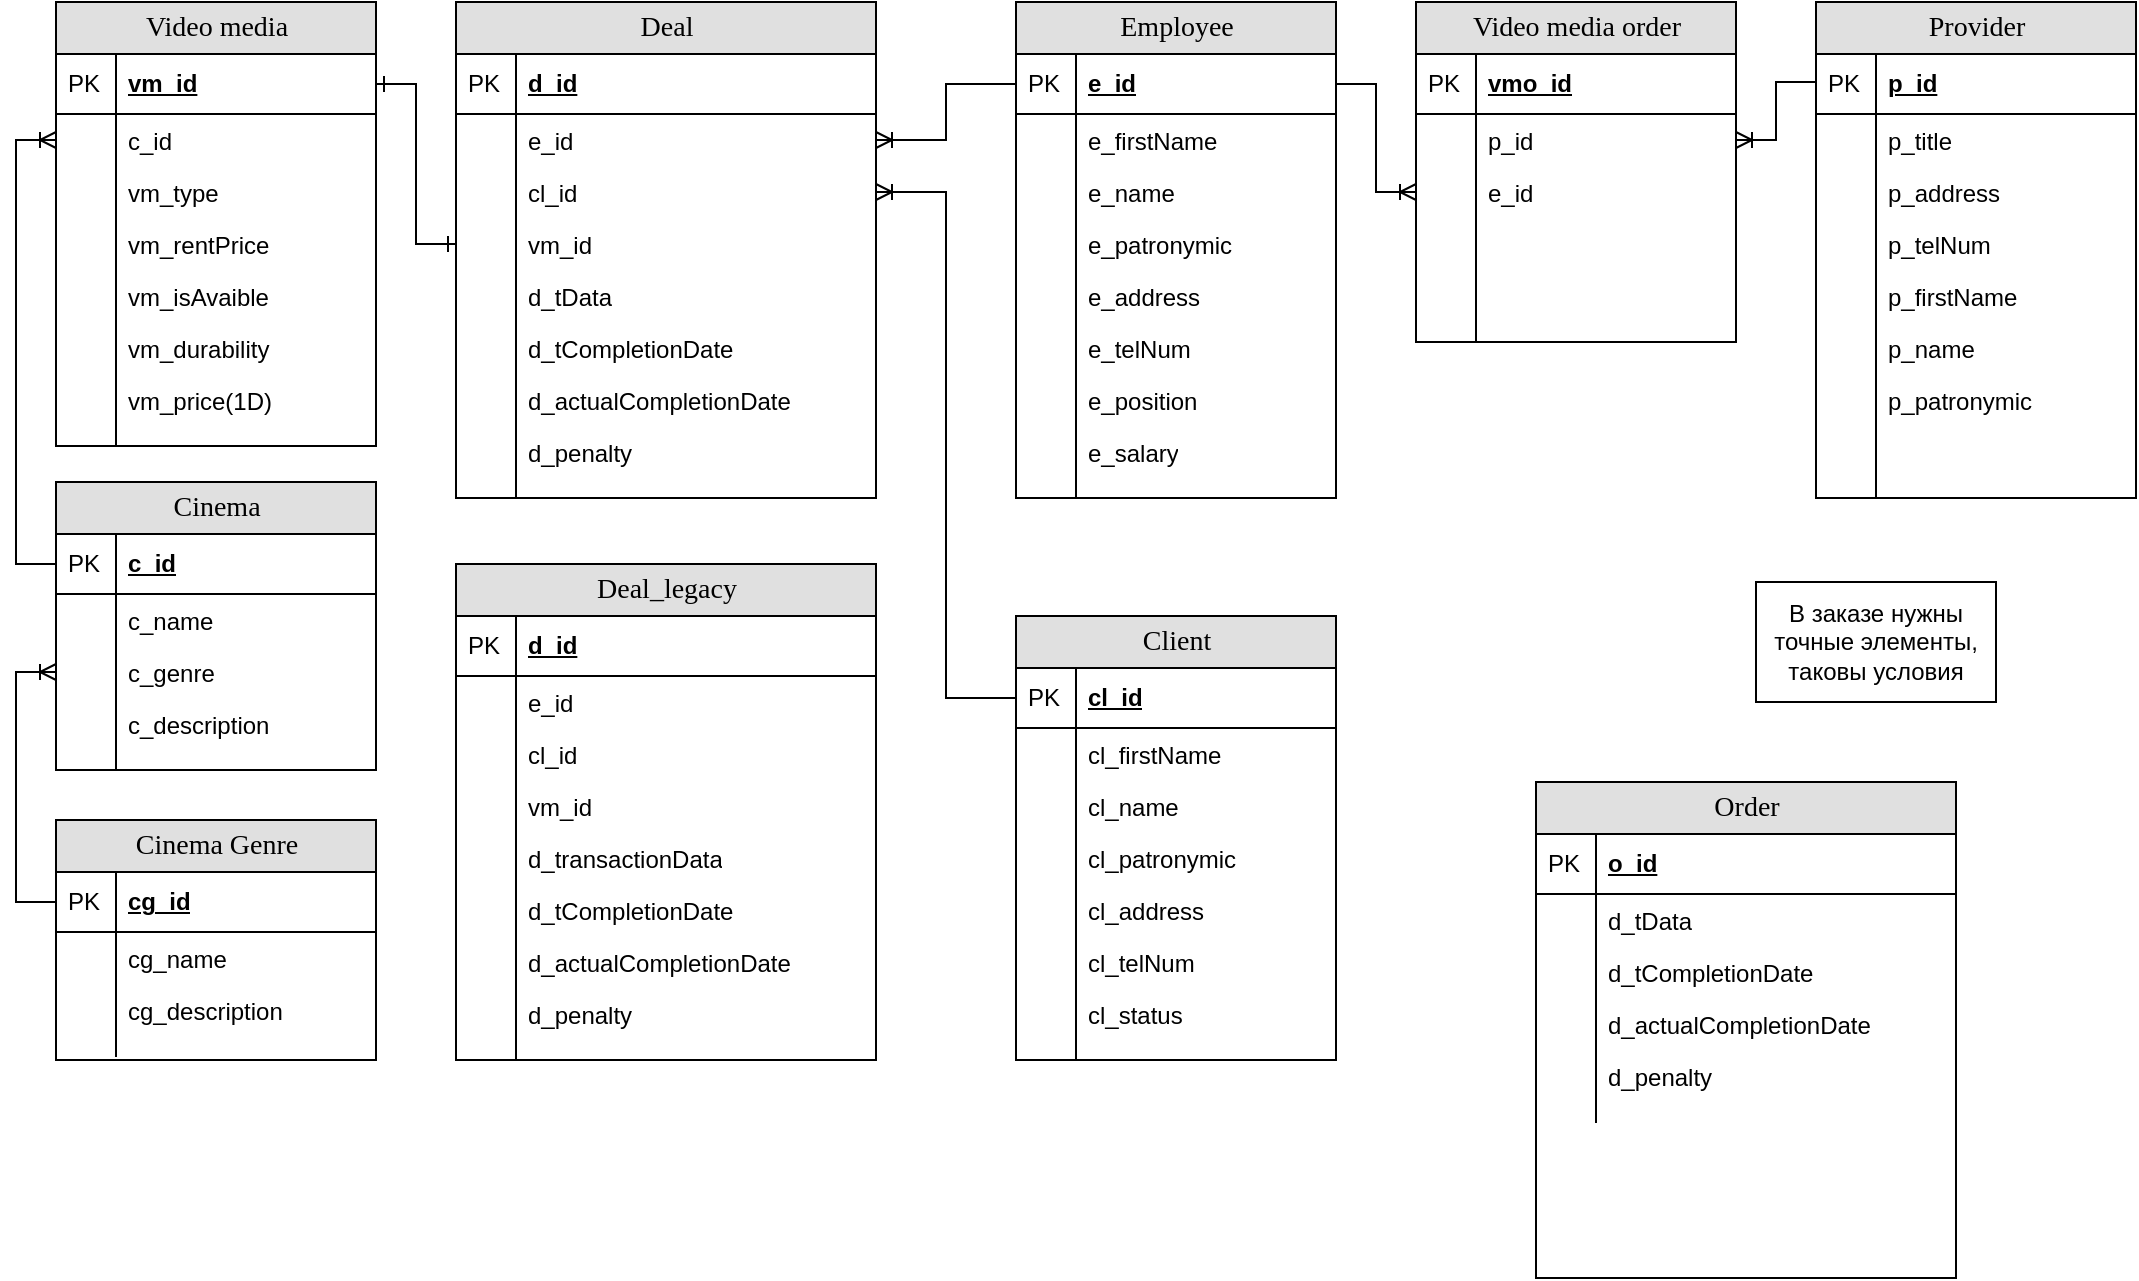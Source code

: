 <mxfile version="20.4.1" type="device"><diagram name="Page-1" id="e56a1550-8fbb-45ad-956c-1786394a9013"><mxGraphModel dx="1606" dy="891" grid="1" gridSize="10" guides="1" tooltips="1" connect="1" arrows="1" fold="1" page="1" pageScale="1" pageWidth="1100" pageHeight="850" background="none" math="0" shadow="0"><root><mxCell id="0"/><mxCell id="1" parent="0"/><mxCell id="Xfp6TR522GJA668m356O-1" value="Cinema Genre" style="swimlane;html=1;fontStyle=0;childLayout=stackLayout;horizontal=1;startSize=26;fillColor=#e0e0e0;horizontalStack=0;resizeParent=1;resizeLast=0;collapsible=1;marginBottom=0;swimlaneFillColor=#ffffff;align=center;rounded=0;shadow=0;comic=0;labelBackgroundColor=none;strokeWidth=1;fontFamily=Verdana;fontSize=14;swimlaneLine=1;" parent="1" vertex="1"><mxGeometry x="30" y="419" width="160" height="120" as="geometry"/></mxCell><mxCell id="Xfp6TR522GJA668m356O-2" value="cg_id" style="shape=partialRectangle;top=0;left=0;right=0;bottom=1;html=1;align=left;verticalAlign=middle;fillColor=none;spacingLeft=34;spacingRight=4;whiteSpace=wrap;overflow=hidden;rotatable=0;points=[[0,0.5],[1,0.5]];portConstraint=eastwest;dropTarget=0;fontStyle=5;" parent="Xfp6TR522GJA668m356O-1" vertex="1"><mxGeometry y="26" width="160" height="30" as="geometry"/></mxCell><mxCell id="Xfp6TR522GJA668m356O-3" value="PK" style="shape=partialRectangle;top=0;left=0;bottom=0;html=1;fillColor=none;align=left;verticalAlign=middle;spacingLeft=4;spacingRight=4;whiteSpace=wrap;overflow=hidden;rotatable=0;points=[];portConstraint=eastwest;part=1;" parent="Xfp6TR522GJA668m356O-2" vertex="1" connectable="0"><mxGeometry width="30" height="30" as="geometry"/></mxCell><mxCell id="Xfp6TR522GJA668m356O-4" value="cg_name" style="shape=partialRectangle;top=0;left=0;right=0;bottom=0;html=1;align=left;verticalAlign=top;fillColor=none;spacingLeft=34;spacingRight=4;whiteSpace=wrap;overflow=hidden;rotatable=0;points=[[0,0.5],[1,0.5]];portConstraint=eastwest;dropTarget=0;" parent="Xfp6TR522GJA668m356O-1" vertex="1"><mxGeometry y="56" width="160" height="26" as="geometry"/></mxCell><mxCell id="Xfp6TR522GJA668m356O-5" value="" style="shape=partialRectangle;top=0;left=0;bottom=0;html=1;fillColor=none;align=left;verticalAlign=top;spacingLeft=4;spacingRight=4;whiteSpace=wrap;overflow=hidden;rotatable=0;points=[];portConstraint=eastwest;part=1;" parent="Xfp6TR522GJA668m356O-4" vertex="1" connectable="0"><mxGeometry width="30" height="26" as="geometry"/></mxCell><mxCell id="Xfp6TR522GJA668m356O-6" value="cg_description" style="shape=partialRectangle;top=0;left=0;right=0;bottom=0;html=1;align=left;verticalAlign=top;fillColor=none;spacingLeft=34;spacingRight=4;whiteSpace=wrap;overflow=hidden;rotatable=0;points=[[0,0.5],[1,0.5]];portConstraint=eastwest;dropTarget=0;" parent="Xfp6TR522GJA668m356O-1" vertex="1"><mxGeometry y="82" width="160" height="26" as="geometry"/></mxCell><mxCell id="Xfp6TR522GJA668m356O-7" value="" style="shape=partialRectangle;top=0;left=0;bottom=0;html=1;fillColor=none;align=left;verticalAlign=top;spacingLeft=4;spacingRight=4;whiteSpace=wrap;overflow=hidden;rotatable=0;points=[];portConstraint=eastwest;part=1;" parent="Xfp6TR522GJA668m356O-6" vertex="1" connectable="0"><mxGeometry width="30" height="26" as="geometry"/></mxCell><mxCell id="Xfp6TR522GJA668m356O-10" value="" style="shape=partialRectangle;top=0;left=0;right=0;bottom=0;html=1;align=left;verticalAlign=top;fillColor=none;spacingLeft=34;spacingRight=4;whiteSpace=wrap;overflow=hidden;rotatable=0;points=[[0,0.5],[1,0.5]];portConstraint=eastwest;dropTarget=0;" parent="Xfp6TR522GJA668m356O-1" vertex="1"><mxGeometry y="108" width="160" height="10" as="geometry"/></mxCell><mxCell id="Xfp6TR522GJA668m356O-11" value="" style="shape=partialRectangle;top=0;left=0;bottom=0;html=1;fillColor=none;align=left;verticalAlign=top;spacingLeft=4;spacingRight=4;whiteSpace=wrap;overflow=hidden;rotatable=0;points=[];portConstraint=eastwest;part=1;" parent="Xfp6TR522GJA668m356O-10" vertex="1" connectable="0"><mxGeometry width="30" height="10" as="geometry"/></mxCell><mxCell id="Xfp6TR522GJA668m356O-12" value="Cinema" style="swimlane;html=1;fontStyle=0;childLayout=stackLayout;horizontal=1;startSize=26;fillColor=#e0e0e0;horizontalStack=0;resizeParent=1;resizeLast=0;collapsible=1;marginBottom=0;swimlaneFillColor=#ffffff;align=center;rounded=0;shadow=0;comic=0;labelBackgroundColor=none;strokeWidth=1;fontFamily=Verdana;fontSize=14;swimlaneLine=1;" parent="1" vertex="1"><mxGeometry x="30" y="250" width="160" height="144" as="geometry"/></mxCell><mxCell id="Xfp6TR522GJA668m356O-13" value="c_id" style="shape=partialRectangle;top=0;left=0;right=0;bottom=1;html=1;align=left;verticalAlign=middle;fillColor=none;spacingLeft=34;spacingRight=4;whiteSpace=wrap;overflow=hidden;rotatable=0;points=[[0,0.5],[1,0.5]];portConstraint=eastwest;dropTarget=0;fontStyle=5;" parent="Xfp6TR522GJA668m356O-12" vertex="1"><mxGeometry y="26" width="160" height="30" as="geometry"/></mxCell><mxCell id="Xfp6TR522GJA668m356O-14" value="PK" style="shape=partialRectangle;top=0;left=0;bottom=0;html=1;fillColor=none;align=left;verticalAlign=middle;spacingLeft=4;spacingRight=4;whiteSpace=wrap;overflow=hidden;rotatable=0;points=[];portConstraint=eastwest;part=1;" parent="Xfp6TR522GJA668m356O-13" vertex="1" connectable="0"><mxGeometry width="30" height="30" as="geometry"/></mxCell><mxCell id="Xfp6TR522GJA668m356O-15" value="c_name" style="shape=partialRectangle;top=0;left=0;right=0;bottom=0;html=1;align=left;verticalAlign=top;fillColor=none;spacingLeft=34;spacingRight=4;whiteSpace=wrap;overflow=hidden;rotatable=0;points=[[0,0.5],[1,0.5]];portConstraint=eastwest;dropTarget=0;" parent="Xfp6TR522GJA668m356O-12" vertex="1"><mxGeometry y="56" width="160" height="26" as="geometry"/></mxCell><mxCell id="Xfp6TR522GJA668m356O-16" value="" style="shape=partialRectangle;top=0;left=0;bottom=0;html=1;fillColor=none;align=left;verticalAlign=top;spacingLeft=4;spacingRight=4;whiteSpace=wrap;overflow=hidden;rotatable=0;points=[];portConstraint=eastwest;part=1;" parent="Xfp6TR522GJA668m356O-15" vertex="1" connectable="0"><mxGeometry width="30" height="26" as="geometry"/></mxCell><mxCell id="Xfp6TR522GJA668m356O-17" value="c_genre" style="shape=partialRectangle;top=0;left=0;right=0;bottom=0;html=1;align=left;verticalAlign=top;fillColor=none;spacingLeft=34;spacingRight=4;whiteSpace=wrap;overflow=hidden;rotatable=0;points=[[0,0.5],[1,0.5]];portConstraint=eastwest;dropTarget=0;" parent="Xfp6TR522GJA668m356O-12" vertex="1"><mxGeometry y="82" width="160" height="26" as="geometry"/></mxCell><mxCell id="Xfp6TR522GJA668m356O-18" value="" style="shape=partialRectangle;top=0;left=0;bottom=0;html=1;fillColor=none;align=left;verticalAlign=top;spacingLeft=4;spacingRight=4;whiteSpace=wrap;overflow=hidden;rotatable=0;points=[];portConstraint=eastwest;part=1;" parent="Xfp6TR522GJA668m356O-17" vertex="1" connectable="0"><mxGeometry width="30" height="26" as="geometry"/></mxCell><mxCell id="Xfp6TR522GJA668m356O-19" value="c_description" style="shape=partialRectangle;top=0;left=0;right=0;bottom=0;html=1;align=left;verticalAlign=top;fillColor=none;spacingLeft=34;spacingRight=4;whiteSpace=wrap;overflow=hidden;rotatable=0;points=[[0,0.5],[1,0.5]];portConstraint=eastwest;dropTarget=0;" parent="Xfp6TR522GJA668m356O-12" vertex="1"><mxGeometry y="108" width="160" height="26" as="geometry"/></mxCell><mxCell id="Xfp6TR522GJA668m356O-20" value="" style="shape=partialRectangle;top=0;left=0;bottom=0;html=1;fillColor=none;align=left;verticalAlign=top;spacingLeft=4;spacingRight=4;whiteSpace=wrap;overflow=hidden;rotatable=0;points=[];portConstraint=eastwest;part=1;" parent="Xfp6TR522GJA668m356O-19" vertex="1" connectable="0"><mxGeometry width="30" height="26" as="geometry"/></mxCell><mxCell id="Xfp6TR522GJA668m356O-21" value="" style="shape=partialRectangle;top=0;left=0;right=0;bottom=0;html=1;align=left;verticalAlign=top;fillColor=none;spacingLeft=34;spacingRight=4;whiteSpace=wrap;overflow=hidden;rotatable=0;points=[[0,0.5],[1,0.5]];portConstraint=eastwest;dropTarget=0;" parent="Xfp6TR522GJA668m356O-12" vertex="1"><mxGeometry y="134" width="160" height="10" as="geometry"/></mxCell><mxCell id="Xfp6TR522GJA668m356O-22" value="" style="shape=partialRectangle;top=0;left=0;bottom=0;html=1;fillColor=none;align=left;verticalAlign=top;spacingLeft=4;spacingRight=4;whiteSpace=wrap;overflow=hidden;rotatable=0;points=[];portConstraint=eastwest;part=1;" parent="Xfp6TR522GJA668m356O-21" vertex="1" connectable="0"><mxGeometry width="30" height="10" as="geometry"/></mxCell><mxCell id="Xfp6TR522GJA668m356O-23" style="edgeStyle=orthogonalEdgeStyle;rounded=0;orthogonalLoop=1;jettySize=auto;html=1;entryX=0;entryY=0.5;entryDx=0;entryDy=0;endArrow=ERoneToMany;endFill=0;" parent="1" source="Xfp6TR522GJA668m356O-2" target="Xfp6TR522GJA668m356O-17" edge="1"><mxGeometry relative="1" as="geometry"/></mxCell><mxCell id="Xfp6TR522GJA668m356O-24" value="Video media" style="swimlane;html=1;fontStyle=0;childLayout=stackLayout;horizontal=1;startSize=26;fillColor=#e0e0e0;horizontalStack=0;resizeParent=1;resizeLast=0;collapsible=1;marginBottom=0;swimlaneFillColor=#ffffff;align=center;rounded=0;shadow=0;comic=0;labelBackgroundColor=none;strokeWidth=1;fontFamily=Verdana;fontSize=14;swimlaneLine=1;" parent="1" vertex="1"><mxGeometry x="30" y="10" width="160" height="222" as="geometry"/></mxCell><mxCell id="Xfp6TR522GJA668m356O-25" value="vm_id" style="shape=partialRectangle;top=0;left=0;right=0;bottom=1;html=1;align=left;verticalAlign=middle;fillColor=none;spacingLeft=34;spacingRight=4;whiteSpace=wrap;overflow=hidden;rotatable=0;points=[[0,0.5],[1,0.5]];portConstraint=eastwest;dropTarget=0;fontStyle=5;" parent="Xfp6TR522GJA668m356O-24" vertex="1"><mxGeometry y="26" width="160" height="30" as="geometry"/></mxCell><mxCell id="Xfp6TR522GJA668m356O-26" value="PK" style="shape=partialRectangle;top=0;left=0;bottom=0;html=1;fillColor=none;align=left;verticalAlign=middle;spacingLeft=4;spacingRight=4;whiteSpace=wrap;overflow=hidden;rotatable=0;points=[];portConstraint=eastwest;part=1;" parent="Xfp6TR522GJA668m356O-25" vertex="1" connectable="0"><mxGeometry width="30" height="30" as="geometry"/></mxCell><mxCell id="Xfp6TR522GJA668m356O-27" value="c_id" style="shape=partialRectangle;top=0;left=0;right=0;bottom=0;html=1;align=left;verticalAlign=top;fillColor=none;spacingLeft=34;spacingRight=4;whiteSpace=wrap;overflow=hidden;rotatable=0;points=[[0,0.5],[1,0.5]];portConstraint=eastwest;dropTarget=0;" parent="Xfp6TR522GJA668m356O-24" vertex="1"><mxGeometry y="56" width="160" height="26" as="geometry"/></mxCell><mxCell id="Xfp6TR522GJA668m356O-28" value="" style="shape=partialRectangle;top=0;left=0;bottom=0;html=1;fillColor=none;align=left;verticalAlign=top;spacingLeft=4;spacingRight=4;whiteSpace=wrap;overflow=hidden;rotatable=0;points=[];portConstraint=eastwest;part=1;" parent="Xfp6TR522GJA668m356O-27" vertex="1" connectable="0"><mxGeometry width="30" height="26" as="geometry"/></mxCell><mxCell id="Xfp6TR522GJA668m356O-29" value="vm_type" style="shape=partialRectangle;top=0;left=0;right=0;bottom=0;html=1;align=left;verticalAlign=top;fillColor=none;spacingLeft=34;spacingRight=4;whiteSpace=wrap;overflow=hidden;rotatable=0;points=[[0,0.5],[1,0.5]];portConstraint=eastwest;dropTarget=0;" parent="Xfp6TR522GJA668m356O-24" vertex="1"><mxGeometry y="82" width="160" height="26" as="geometry"/></mxCell><mxCell id="Xfp6TR522GJA668m356O-30" value="" style="shape=partialRectangle;top=0;left=0;bottom=0;html=1;fillColor=none;align=left;verticalAlign=top;spacingLeft=4;spacingRight=4;whiteSpace=wrap;overflow=hidden;rotatable=0;points=[];portConstraint=eastwest;part=1;" parent="Xfp6TR522GJA668m356O-29" vertex="1" connectable="0"><mxGeometry width="30" height="26" as="geometry"/></mxCell><mxCell id="Xfp6TR522GJA668m356O-31" value="vm_rentPrice" style="shape=partialRectangle;top=0;left=0;right=0;bottom=0;html=1;align=left;verticalAlign=top;fillColor=none;spacingLeft=34;spacingRight=4;whiteSpace=wrap;overflow=hidden;rotatable=0;points=[[0,0.5],[1,0.5]];portConstraint=eastwest;dropTarget=0;" parent="Xfp6TR522GJA668m356O-24" vertex="1"><mxGeometry y="108" width="160" height="26" as="geometry"/></mxCell><mxCell id="Xfp6TR522GJA668m356O-32" value="" style="shape=partialRectangle;top=0;left=0;bottom=0;html=1;fillColor=none;align=left;verticalAlign=top;spacingLeft=4;spacingRight=4;whiteSpace=wrap;overflow=hidden;rotatable=0;points=[];portConstraint=eastwest;part=1;" parent="Xfp6TR522GJA668m356O-31" vertex="1" connectable="0"><mxGeometry width="30" height="26" as="geometry"/></mxCell><mxCell id="Xfp6TR522GJA668m356O-59" value="vm_isAvaible" style="shape=partialRectangle;top=0;left=0;right=0;bottom=0;html=1;align=left;verticalAlign=top;fillColor=none;spacingLeft=34;spacingRight=4;whiteSpace=wrap;overflow=hidden;rotatable=0;points=[[0,0.5],[1,0.5]];portConstraint=eastwest;dropTarget=0;" parent="Xfp6TR522GJA668m356O-24" vertex="1"><mxGeometry y="134" width="160" height="26" as="geometry"/></mxCell><mxCell id="Xfp6TR522GJA668m356O-60" value="" style="shape=partialRectangle;top=0;left=0;bottom=0;html=1;fillColor=none;align=left;verticalAlign=top;spacingLeft=4;spacingRight=4;whiteSpace=wrap;overflow=hidden;rotatable=0;points=[];portConstraint=eastwest;part=1;" parent="Xfp6TR522GJA668m356O-59" vertex="1" connectable="0"><mxGeometry width="30" height="26" as="geometry"/></mxCell><mxCell id="6AqLSy_CRVFRLZLWEEri-142" value="vm_durability" style="shape=partialRectangle;top=0;left=0;right=0;bottom=0;html=1;align=left;verticalAlign=top;fillColor=none;spacingLeft=34;spacingRight=4;whiteSpace=wrap;overflow=hidden;rotatable=0;points=[[0,0.5],[1,0.5]];portConstraint=eastwest;dropTarget=0;" vertex="1" parent="Xfp6TR522GJA668m356O-24"><mxGeometry y="160" width="160" height="26" as="geometry"/></mxCell><mxCell id="6AqLSy_CRVFRLZLWEEri-143" value="" style="shape=partialRectangle;top=0;left=0;bottom=0;html=1;fillColor=none;align=left;verticalAlign=top;spacingLeft=4;spacingRight=4;whiteSpace=wrap;overflow=hidden;rotatable=0;points=[];portConstraint=eastwest;part=1;" vertex="1" connectable="0" parent="6AqLSy_CRVFRLZLWEEri-142"><mxGeometry width="30" height="26" as="geometry"/></mxCell><mxCell id="6AqLSy_CRVFRLZLWEEri-89" value="vm_price(1D)" style="shape=partialRectangle;top=0;left=0;right=0;bottom=0;html=1;align=left;verticalAlign=top;fillColor=none;spacingLeft=34;spacingRight=4;whiteSpace=wrap;overflow=hidden;rotatable=0;points=[[0,0.5],[1,0.5]];portConstraint=eastwest;dropTarget=0;" vertex="1" parent="Xfp6TR522GJA668m356O-24"><mxGeometry y="186" width="160" height="26" as="geometry"/></mxCell><mxCell id="6AqLSy_CRVFRLZLWEEri-90" value="" style="shape=partialRectangle;top=0;left=0;bottom=0;html=1;fillColor=none;align=left;verticalAlign=top;spacingLeft=4;spacingRight=4;whiteSpace=wrap;overflow=hidden;rotatable=0;points=[];portConstraint=eastwest;part=1;" vertex="1" connectable="0" parent="6AqLSy_CRVFRLZLWEEri-89"><mxGeometry width="30" height="26" as="geometry"/></mxCell><mxCell id="Xfp6TR522GJA668m356O-33" value="" style="shape=partialRectangle;top=0;left=0;right=0;bottom=0;html=1;align=left;verticalAlign=top;fillColor=none;spacingLeft=34;spacingRight=4;whiteSpace=wrap;overflow=hidden;rotatable=0;points=[[0,0.5],[1,0.5]];portConstraint=eastwest;dropTarget=0;" parent="Xfp6TR522GJA668m356O-24" vertex="1"><mxGeometry y="212" width="160" height="10" as="geometry"/></mxCell><mxCell id="Xfp6TR522GJA668m356O-34" value="" style="shape=partialRectangle;top=0;left=0;bottom=0;html=1;fillColor=none;align=left;verticalAlign=top;spacingLeft=4;spacingRight=4;whiteSpace=wrap;overflow=hidden;rotatable=0;points=[];portConstraint=eastwest;part=1;" parent="Xfp6TR522GJA668m356O-33" vertex="1" connectable="0"><mxGeometry width="30" height="10" as="geometry"/></mxCell><mxCell id="Xfp6TR522GJA668m356O-57" style="edgeStyle=orthogonalEdgeStyle;rounded=0;orthogonalLoop=1;jettySize=auto;html=1;entryX=0;entryY=0.5;entryDx=0;entryDy=0;endArrow=ERoneToMany;endFill=0;" parent="1" source="Xfp6TR522GJA668m356O-13" target="Xfp6TR522GJA668m356O-27" edge="1"><mxGeometry relative="1" as="geometry"><mxPoint x="10" y="71" as="targetPoint"/></mxGeometry></mxCell><mxCell id="6AqLSy_CRVFRLZLWEEri-1" value="Employee" style="swimlane;html=1;fontStyle=0;childLayout=stackLayout;horizontal=1;startSize=26;fillColor=#e0e0e0;horizontalStack=0;resizeParent=1;resizeLast=0;collapsible=1;marginBottom=0;swimlaneFillColor=#ffffff;align=center;rounded=0;shadow=0;comic=0;labelBackgroundColor=none;strokeWidth=1;fontFamily=Verdana;fontSize=14;swimlaneLine=1;" vertex="1" parent="1"><mxGeometry x="510" y="10" width="160" height="248" as="geometry"/></mxCell><mxCell id="6AqLSy_CRVFRLZLWEEri-2" value="e_id" style="shape=partialRectangle;top=0;left=0;right=0;bottom=1;html=1;align=left;verticalAlign=middle;fillColor=none;spacingLeft=34;spacingRight=4;whiteSpace=wrap;overflow=hidden;rotatable=0;points=[[0,0.5],[1,0.5]];portConstraint=eastwest;dropTarget=0;fontStyle=5;" vertex="1" parent="6AqLSy_CRVFRLZLWEEri-1"><mxGeometry y="26" width="160" height="30" as="geometry"/></mxCell><mxCell id="6AqLSy_CRVFRLZLWEEri-3" value="PK" style="shape=partialRectangle;top=0;left=0;bottom=0;html=1;fillColor=none;align=left;verticalAlign=middle;spacingLeft=4;spacingRight=4;whiteSpace=wrap;overflow=hidden;rotatable=0;points=[];portConstraint=eastwest;part=1;" vertex="1" connectable="0" parent="6AqLSy_CRVFRLZLWEEri-2"><mxGeometry width="30" height="30" as="geometry"/></mxCell><mxCell id="6AqLSy_CRVFRLZLWEEri-4" value="e_firstName" style="shape=partialRectangle;top=0;left=0;right=0;bottom=0;html=1;align=left;verticalAlign=top;fillColor=none;spacingLeft=34;spacingRight=4;whiteSpace=wrap;overflow=hidden;rotatable=0;points=[[0,0.5],[1,0.5]];portConstraint=eastwest;dropTarget=0;" vertex="1" parent="6AqLSy_CRVFRLZLWEEri-1"><mxGeometry y="56" width="160" height="26" as="geometry"/></mxCell><mxCell id="6AqLSy_CRVFRLZLWEEri-5" value="" style="shape=partialRectangle;top=0;left=0;bottom=0;html=1;fillColor=none;align=left;verticalAlign=top;spacingLeft=4;spacingRight=4;whiteSpace=wrap;overflow=hidden;rotatable=0;points=[];portConstraint=eastwest;part=1;" vertex="1" connectable="0" parent="6AqLSy_CRVFRLZLWEEri-4"><mxGeometry width="30" height="26" as="geometry"/></mxCell><mxCell id="6AqLSy_CRVFRLZLWEEri-12" value="e_name" style="shape=partialRectangle;top=0;left=0;right=0;bottom=0;html=1;align=left;verticalAlign=top;fillColor=none;spacingLeft=34;spacingRight=4;whiteSpace=wrap;overflow=hidden;rotatable=0;points=[[0,0.5],[1,0.5]];portConstraint=eastwest;dropTarget=0;" vertex="1" parent="6AqLSy_CRVFRLZLWEEri-1"><mxGeometry y="82" width="160" height="26" as="geometry"/></mxCell><mxCell id="6AqLSy_CRVFRLZLWEEri-13" value="" style="shape=partialRectangle;top=0;left=0;bottom=0;html=1;fillColor=none;align=left;verticalAlign=top;spacingLeft=4;spacingRight=4;whiteSpace=wrap;overflow=hidden;rotatable=0;points=[];portConstraint=eastwest;part=1;" vertex="1" connectable="0" parent="6AqLSy_CRVFRLZLWEEri-12"><mxGeometry width="30" height="26" as="geometry"/></mxCell><mxCell id="6AqLSy_CRVFRLZLWEEri-14" value="e_patronymic" style="shape=partialRectangle;top=0;left=0;right=0;bottom=0;html=1;align=left;verticalAlign=top;fillColor=none;spacingLeft=34;spacingRight=4;whiteSpace=wrap;overflow=hidden;rotatable=0;points=[[0,0.5],[1,0.5]];portConstraint=eastwest;dropTarget=0;" vertex="1" parent="6AqLSy_CRVFRLZLWEEri-1"><mxGeometry y="108" width="160" height="26" as="geometry"/></mxCell><mxCell id="6AqLSy_CRVFRLZLWEEri-15" value="" style="shape=partialRectangle;top=0;left=0;bottom=0;html=1;fillColor=none;align=left;verticalAlign=top;spacingLeft=4;spacingRight=4;whiteSpace=wrap;overflow=hidden;rotatable=0;points=[];portConstraint=eastwest;part=1;" vertex="1" connectable="0" parent="6AqLSy_CRVFRLZLWEEri-14"><mxGeometry width="30" height="26" as="geometry"/></mxCell><mxCell id="6AqLSy_CRVFRLZLWEEri-6" value="e_address" style="shape=partialRectangle;top=0;left=0;right=0;bottom=0;html=1;align=left;verticalAlign=top;fillColor=none;spacingLeft=34;spacingRight=4;whiteSpace=wrap;overflow=hidden;rotatable=0;points=[[0,0.5],[1,0.5]];portConstraint=eastwest;dropTarget=0;" vertex="1" parent="6AqLSy_CRVFRLZLWEEri-1"><mxGeometry y="134" width="160" height="26" as="geometry"/></mxCell><mxCell id="6AqLSy_CRVFRLZLWEEri-7" value="" style="shape=partialRectangle;top=0;left=0;bottom=0;html=1;fillColor=none;align=left;verticalAlign=top;spacingLeft=4;spacingRight=4;whiteSpace=wrap;overflow=hidden;rotatable=0;points=[];portConstraint=eastwest;part=1;" vertex="1" connectable="0" parent="6AqLSy_CRVFRLZLWEEri-6"><mxGeometry width="30" height="26" as="geometry"/></mxCell><mxCell id="6AqLSy_CRVFRLZLWEEri-8" value="e_telNum" style="shape=partialRectangle;top=0;left=0;right=0;bottom=0;html=1;align=left;verticalAlign=top;fillColor=none;spacingLeft=34;spacingRight=4;whiteSpace=wrap;overflow=hidden;rotatable=0;points=[[0,0.5],[1,0.5]];portConstraint=eastwest;dropTarget=0;" vertex="1" parent="6AqLSy_CRVFRLZLWEEri-1"><mxGeometry y="160" width="160" height="26" as="geometry"/></mxCell><mxCell id="6AqLSy_CRVFRLZLWEEri-9" value="" style="shape=partialRectangle;top=0;left=0;bottom=0;html=1;fillColor=none;align=left;verticalAlign=top;spacingLeft=4;spacingRight=4;whiteSpace=wrap;overflow=hidden;rotatable=0;points=[];portConstraint=eastwest;part=1;" vertex="1" connectable="0" parent="6AqLSy_CRVFRLZLWEEri-8"><mxGeometry width="30" height="26" as="geometry"/></mxCell><mxCell id="6AqLSy_CRVFRLZLWEEri-25" value="e_position" style="shape=partialRectangle;top=0;left=0;right=0;bottom=0;html=1;align=left;verticalAlign=top;fillColor=none;spacingLeft=34;spacingRight=4;whiteSpace=wrap;overflow=hidden;rotatable=0;points=[[0,0.5],[1,0.5]];portConstraint=eastwest;dropTarget=0;" vertex="1" parent="6AqLSy_CRVFRLZLWEEri-1"><mxGeometry y="186" width="160" height="26" as="geometry"/></mxCell><mxCell id="6AqLSy_CRVFRLZLWEEri-26" value="" style="shape=partialRectangle;top=0;left=0;bottom=0;html=1;fillColor=none;align=left;verticalAlign=top;spacingLeft=4;spacingRight=4;whiteSpace=wrap;overflow=hidden;rotatable=0;points=[];portConstraint=eastwest;part=1;" vertex="1" connectable="0" parent="6AqLSy_CRVFRLZLWEEri-25"><mxGeometry width="30" height="26" as="geometry"/></mxCell><mxCell id="6AqLSy_CRVFRLZLWEEri-27" value="e_salary" style="shape=partialRectangle;top=0;left=0;right=0;bottom=0;html=1;align=left;verticalAlign=top;fillColor=none;spacingLeft=34;spacingRight=4;whiteSpace=wrap;overflow=hidden;rotatable=0;points=[[0,0.5],[1,0.5]];portConstraint=eastwest;dropTarget=0;" vertex="1" parent="6AqLSy_CRVFRLZLWEEri-1"><mxGeometry y="212" width="160" height="26" as="geometry"/></mxCell><mxCell id="6AqLSy_CRVFRLZLWEEri-28" value="" style="shape=partialRectangle;top=0;left=0;bottom=0;html=1;fillColor=none;align=left;verticalAlign=top;spacingLeft=4;spacingRight=4;whiteSpace=wrap;overflow=hidden;rotatable=0;points=[];portConstraint=eastwest;part=1;" vertex="1" connectable="0" parent="6AqLSy_CRVFRLZLWEEri-27"><mxGeometry width="30" height="26" as="geometry"/></mxCell><mxCell id="6AqLSy_CRVFRLZLWEEri-10" value="" style="shape=partialRectangle;top=0;left=0;right=0;bottom=0;html=1;align=left;verticalAlign=top;fillColor=none;spacingLeft=34;spacingRight=4;whiteSpace=wrap;overflow=hidden;rotatable=0;points=[[0,0.5],[1,0.5]];portConstraint=eastwest;dropTarget=0;" vertex="1" parent="6AqLSy_CRVFRLZLWEEri-1"><mxGeometry y="238" width="160" height="10" as="geometry"/></mxCell><mxCell id="6AqLSy_CRVFRLZLWEEri-11" value="" style="shape=partialRectangle;top=0;left=0;bottom=0;html=1;fillColor=none;align=left;verticalAlign=top;spacingLeft=4;spacingRight=4;whiteSpace=wrap;overflow=hidden;rotatable=0;points=[];portConstraint=eastwest;part=1;" vertex="1" connectable="0" parent="6AqLSy_CRVFRLZLWEEri-10"><mxGeometry width="30" height="10" as="geometry"/></mxCell><mxCell id="6AqLSy_CRVFRLZLWEEri-29" value="Client" style="swimlane;html=1;fontStyle=0;childLayout=stackLayout;horizontal=1;startSize=26;fillColor=#e0e0e0;horizontalStack=0;resizeParent=1;resizeLast=0;collapsible=1;marginBottom=0;swimlaneFillColor=#ffffff;align=center;rounded=0;shadow=0;comic=0;labelBackgroundColor=none;strokeWidth=1;fontFamily=Verdana;fontSize=14;swimlaneLine=1;" vertex="1" parent="1"><mxGeometry x="510" y="317" width="160" height="222" as="geometry"/></mxCell><mxCell id="6AqLSy_CRVFRLZLWEEri-30" value="cl_id" style="shape=partialRectangle;top=0;left=0;right=0;bottom=1;html=1;align=left;verticalAlign=middle;fillColor=none;spacingLeft=34;spacingRight=4;whiteSpace=wrap;overflow=hidden;rotatable=0;points=[[0,0.5],[1,0.5]];portConstraint=eastwest;dropTarget=0;fontStyle=5;" vertex="1" parent="6AqLSy_CRVFRLZLWEEri-29"><mxGeometry y="26" width="160" height="30" as="geometry"/></mxCell><mxCell id="6AqLSy_CRVFRLZLWEEri-31" value="PK" style="shape=partialRectangle;top=0;left=0;bottom=0;html=1;fillColor=none;align=left;verticalAlign=middle;spacingLeft=4;spacingRight=4;whiteSpace=wrap;overflow=hidden;rotatable=0;points=[];portConstraint=eastwest;part=1;" vertex="1" connectable="0" parent="6AqLSy_CRVFRLZLWEEri-30"><mxGeometry width="30" height="30" as="geometry"/></mxCell><mxCell id="6AqLSy_CRVFRLZLWEEri-32" value="cl_firstName" style="shape=partialRectangle;top=0;left=0;right=0;bottom=0;html=1;align=left;verticalAlign=top;fillColor=none;spacingLeft=34;spacingRight=4;whiteSpace=wrap;overflow=hidden;rotatable=0;points=[[0,0.5],[1,0.5]];portConstraint=eastwest;dropTarget=0;" vertex="1" parent="6AqLSy_CRVFRLZLWEEri-29"><mxGeometry y="56" width="160" height="26" as="geometry"/></mxCell><mxCell id="6AqLSy_CRVFRLZLWEEri-33" value="" style="shape=partialRectangle;top=0;left=0;bottom=0;html=1;fillColor=none;align=left;verticalAlign=top;spacingLeft=4;spacingRight=4;whiteSpace=wrap;overflow=hidden;rotatable=0;points=[];portConstraint=eastwest;part=1;" vertex="1" connectable="0" parent="6AqLSy_CRVFRLZLWEEri-32"><mxGeometry width="30" height="26" as="geometry"/></mxCell><mxCell id="6AqLSy_CRVFRLZLWEEri-34" value="cl_name" style="shape=partialRectangle;top=0;left=0;right=0;bottom=0;html=1;align=left;verticalAlign=top;fillColor=none;spacingLeft=34;spacingRight=4;whiteSpace=wrap;overflow=hidden;rotatable=0;points=[[0,0.5],[1,0.5]];portConstraint=eastwest;dropTarget=0;" vertex="1" parent="6AqLSy_CRVFRLZLWEEri-29"><mxGeometry y="82" width="160" height="26" as="geometry"/></mxCell><mxCell id="6AqLSy_CRVFRLZLWEEri-35" value="" style="shape=partialRectangle;top=0;left=0;bottom=0;html=1;fillColor=none;align=left;verticalAlign=top;spacingLeft=4;spacingRight=4;whiteSpace=wrap;overflow=hidden;rotatable=0;points=[];portConstraint=eastwest;part=1;" vertex="1" connectable="0" parent="6AqLSy_CRVFRLZLWEEri-34"><mxGeometry width="30" height="26" as="geometry"/></mxCell><mxCell id="6AqLSy_CRVFRLZLWEEri-36" value="cl_patronymic" style="shape=partialRectangle;top=0;left=0;right=0;bottom=0;html=1;align=left;verticalAlign=top;fillColor=none;spacingLeft=34;spacingRight=4;whiteSpace=wrap;overflow=hidden;rotatable=0;points=[[0,0.5],[1,0.5]];portConstraint=eastwest;dropTarget=0;" vertex="1" parent="6AqLSy_CRVFRLZLWEEri-29"><mxGeometry y="108" width="160" height="26" as="geometry"/></mxCell><mxCell id="6AqLSy_CRVFRLZLWEEri-37" value="" style="shape=partialRectangle;top=0;left=0;bottom=0;html=1;fillColor=none;align=left;verticalAlign=top;spacingLeft=4;spacingRight=4;whiteSpace=wrap;overflow=hidden;rotatable=0;points=[];portConstraint=eastwest;part=1;" vertex="1" connectable="0" parent="6AqLSy_CRVFRLZLWEEri-36"><mxGeometry width="30" height="26" as="geometry"/></mxCell><mxCell id="6AqLSy_CRVFRLZLWEEri-38" value="cl_address" style="shape=partialRectangle;top=0;left=0;right=0;bottom=0;html=1;align=left;verticalAlign=top;fillColor=none;spacingLeft=34;spacingRight=4;whiteSpace=wrap;overflow=hidden;rotatable=0;points=[[0,0.5],[1,0.5]];portConstraint=eastwest;dropTarget=0;" vertex="1" parent="6AqLSy_CRVFRLZLWEEri-29"><mxGeometry y="134" width="160" height="26" as="geometry"/></mxCell><mxCell id="6AqLSy_CRVFRLZLWEEri-39" value="" style="shape=partialRectangle;top=0;left=0;bottom=0;html=1;fillColor=none;align=left;verticalAlign=top;spacingLeft=4;spacingRight=4;whiteSpace=wrap;overflow=hidden;rotatable=0;points=[];portConstraint=eastwest;part=1;" vertex="1" connectable="0" parent="6AqLSy_CRVFRLZLWEEri-38"><mxGeometry width="30" height="26" as="geometry"/></mxCell><mxCell id="6AqLSy_CRVFRLZLWEEri-40" value="cl_telNum" style="shape=partialRectangle;top=0;left=0;right=0;bottom=0;html=1;align=left;verticalAlign=top;fillColor=none;spacingLeft=34;spacingRight=4;whiteSpace=wrap;overflow=hidden;rotatable=0;points=[[0,0.5],[1,0.5]];portConstraint=eastwest;dropTarget=0;" vertex="1" parent="6AqLSy_CRVFRLZLWEEri-29"><mxGeometry y="160" width="160" height="26" as="geometry"/></mxCell><mxCell id="6AqLSy_CRVFRLZLWEEri-41" value="" style="shape=partialRectangle;top=0;left=0;bottom=0;html=1;fillColor=none;align=left;verticalAlign=top;spacingLeft=4;spacingRight=4;whiteSpace=wrap;overflow=hidden;rotatable=0;points=[];portConstraint=eastwest;part=1;" vertex="1" connectable="0" parent="6AqLSy_CRVFRLZLWEEri-40"><mxGeometry width="30" height="26" as="geometry"/></mxCell><mxCell id="6AqLSy_CRVFRLZLWEEri-48" value="cl_status" style="shape=partialRectangle;top=0;left=0;right=0;bottom=0;html=1;align=left;verticalAlign=top;fillColor=none;spacingLeft=34;spacingRight=4;whiteSpace=wrap;overflow=hidden;rotatable=0;points=[[0,0.5],[1,0.5]];portConstraint=eastwest;dropTarget=0;" vertex="1" parent="6AqLSy_CRVFRLZLWEEri-29"><mxGeometry y="186" width="160" height="26" as="geometry"/></mxCell><mxCell id="6AqLSy_CRVFRLZLWEEri-49" value="" style="shape=partialRectangle;top=0;left=0;bottom=0;html=1;fillColor=none;align=left;verticalAlign=top;spacingLeft=4;spacingRight=4;whiteSpace=wrap;overflow=hidden;rotatable=0;points=[];portConstraint=eastwest;part=1;" vertex="1" connectable="0" parent="6AqLSy_CRVFRLZLWEEri-48"><mxGeometry width="30" height="26" as="geometry"/></mxCell><mxCell id="6AqLSy_CRVFRLZLWEEri-46" value="" style="shape=partialRectangle;top=0;left=0;right=0;bottom=0;html=1;align=left;verticalAlign=top;fillColor=none;spacingLeft=34;spacingRight=4;whiteSpace=wrap;overflow=hidden;rotatable=0;points=[[0,0.5],[1,0.5]];portConstraint=eastwest;dropTarget=0;" vertex="1" parent="6AqLSy_CRVFRLZLWEEri-29"><mxGeometry y="212" width="160" height="10" as="geometry"/></mxCell><mxCell id="6AqLSy_CRVFRLZLWEEri-47" value="" style="shape=partialRectangle;top=0;left=0;bottom=0;html=1;fillColor=none;align=left;verticalAlign=top;spacingLeft=4;spacingRight=4;whiteSpace=wrap;overflow=hidden;rotatable=0;points=[];portConstraint=eastwest;part=1;" vertex="1" connectable="0" parent="6AqLSy_CRVFRLZLWEEri-46"><mxGeometry width="30" height="10" as="geometry"/></mxCell><mxCell id="6AqLSy_CRVFRLZLWEEri-50" value="Deal" style="swimlane;html=1;fontStyle=0;childLayout=stackLayout;horizontal=1;startSize=26;fillColor=#e0e0e0;horizontalStack=0;resizeParent=1;resizeLast=0;collapsible=1;marginBottom=0;swimlaneFillColor=#ffffff;align=center;rounded=0;shadow=0;comic=0;labelBackgroundColor=none;strokeWidth=1;fontFamily=Verdana;fontSize=14;swimlaneLine=1;" vertex="1" parent="1"><mxGeometry x="230" y="10" width="210" height="248" as="geometry"/></mxCell><mxCell id="6AqLSy_CRVFRLZLWEEri-51" value="d_id" style="shape=partialRectangle;top=0;left=0;right=0;bottom=1;html=1;align=left;verticalAlign=middle;fillColor=none;spacingLeft=34;spacingRight=4;whiteSpace=wrap;overflow=hidden;rotatable=0;points=[[0,0.5],[1,0.5]];portConstraint=eastwest;dropTarget=0;fontStyle=5;" vertex="1" parent="6AqLSy_CRVFRLZLWEEri-50"><mxGeometry y="26" width="210" height="30" as="geometry"/></mxCell><mxCell id="6AqLSy_CRVFRLZLWEEri-52" value="PK" style="shape=partialRectangle;top=0;left=0;bottom=0;html=1;fillColor=none;align=left;verticalAlign=middle;spacingLeft=4;spacingRight=4;whiteSpace=wrap;overflow=hidden;rotatable=0;points=[];portConstraint=eastwest;part=1;" vertex="1" connectable="0" parent="6AqLSy_CRVFRLZLWEEri-51"><mxGeometry width="30" height="30" as="geometry"/></mxCell><mxCell id="6AqLSy_CRVFRLZLWEEri-53" value="e_id" style="shape=partialRectangle;top=0;left=0;right=0;bottom=0;html=1;align=left;verticalAlign=top;fillColor=none;spacingLeft=34;spacingRight=4;whiteSpace=wrap;overflow=hidden;rotatable=0;points=[[0,0.5],[1,0.5]];portConstraint=eastwest;dropTarget=0;" vertex="1" parent="6AqLSy_CRVFRLZLWEEri-50"><mxGeometry y="56" width="210" height="26" as="geometry"/></mxCell><mxCell id="6AqLSy_CRVFRLZLWEEri-54" value="" style="shape=partialRectangle;top=0;left=0;bottom=0;html=1;fillColor=none;align=left;verticalAlign=top;spacingLeft=4;spacingRight=4;whiteSpace=wrap;overflow=hidden;rotatable=0;points=[];portConstraint=eastwest;part=1;" vertex="1" connectable="0" parent="6AqLSy_CRVFRLZLWEEri-53"><mxGeometry width="30" height="26" as="geometry"/></mxCell><mxCell id="6AqLSy_CRVFRLZLWEEri-55" value="cl_id" style="shape=partialRectangle;top=0;left=0;right=0;bottom=0;html=1;align=left;verticalAlign=top;fillColor=none;spacingLeft=34;spacingRight=4;whiteSpace=wrap;overflow=hidden;rotatable=0;points=[[0,0.5],[1,0.5]];portConstraint=eastwest;dropTarget=0;" vertex="1" parent="6AqLSy_CRVFRLZLWEEri-50"><mxGeometry y="82" width="210" height="26" as="geometry"/></mxCell><mxCell id="6AqLSy_CRVFRLZLWEEri-56" value="" style="shape=partialRectangle;top=0;left=0;bottom=0;html=1;fillColor=none;align=left;verticalAlign=top;spacingLeft=4;spacingRight=4;whiteSpace=wrap;overflow=hidden;rotatable=0;points=[];portConstraint=eastwest;part=1;" vertex="1" connectable="0" parent="6AqLSy_CRVFRLZLWEEri-55"><mxGeometry width="30" height="26" as="geometry"/></mxCell><mxCell id="6AqLSy_CRVFRLZLWEEri-57" value="vm_id" style="shape=partialRectangle;top=0;left=0;right=0;bottom=0;html=1;align=left;verticalAlign=top;fillColor=none;spacingLeft=34;spacingRight=4;whiteSpace=wrap;overflow=hidden;rotatable=0;points=[[0,0.5],[1,0.5]];portConstraint=eastwest;dropTarget=0;" vertex="1" parent="6AqLSy_CRVFRLZLWEEri-50"><mxGeometry y="108" width="210" height="26" as="geometry"/></mxCell><mxCell id="6AqLSy_CRVFRLZLWEEri-58" value="" style="shape=partialRectangle;top=0;left=0;bottom=0;html=1;fillColor=none;align=left;verticalAlign=top;spacingLeft=4;spacingRight=4;whiteSpace=wrap;overflow=hidden;rotatable=0;points=[];portConstraint=eastwest;part=1;" vertex="1" connectable="0" parent="6AqLSy_CRVFRLZLWEEri-57"><mxGeometry width="30" height="26" as="geometry"/></mxCell><mxCell id="6AqLSy_CRVFRLZLWEEri-111" value="d_tData" style="shape=partialRectangle;top=0;left=0;right=0;bottom=0;html=1;align=left;verticalAlign=top;fillColor=none;spacingLeft=34;spacingRight=4;whiteSpace=wrap;overflow=hidden;rotatable=0;points=[[0,0.5],[1,0.5]];portConstraint=eastwest;dropTarget=0;" vertex="1" parent="6AqLSy_CRVFRLZLWEEri-50"><mxGeometry y="134" width="210" height="26" as="geometry"/></mxCell><mxCell id="6AqLSy_CRVFRLZLWEEri-112" value="" style="shape=partialRectangle;top=0;left=0;bottom=0;html=1;fillColor=none;align=left;verticalAlign=top;spacingLeft=4;spacingRight=4;whiteSpace=wrap;overflow=hidden;rotatable=0;points=[];portConstraint=eastwest;part=1;" vertex="1" connectable="0" parent="6AqLSy_CRVFRLZLWEEri-111"><mxGeometry width="30" height="26" as="geometry"/></mxCell><mxCell id="6AqLSy_CRVFRLZLWEEri-113" value="&lt;span style=&quot;background-color: transparent; font-family: inherit;&quot;&gt;d_tCompletionDate&lt;br&gt;&lt;/span&gt;&lt;div style=&quot;overflow: hidden; position: relative; outline: 0px;&quot; id=&quot;tw-target-rmn-container&quot; class=&quot;tw-target-rmn tw-ta-container F0azHf tw-nfl&quot;&gt;&lt;pre style=&quot;unicode-bidi: isolate; background-color: transparent; border: none; padding: 0px 0.14em 0px 0px; position: relative; margin-top: 0px; margin-bottom: 0px; resize: none; font-family: inherit; overflow: hidden; width: 270px; overflow-wrap: break-word; font-size: 16px; line-height: 24px;&quot; dir=&quot;ltr&quot; id=&quot;tw-target-rmn&quot; data-placeholder=&quot;&quot; class=&quot;tw-data-placeholder tw-text-small tw-ta&quot;&gt;&lt;span class=&quot;Y2IQFc&quot;&gt;&lt;/span&gt;&lt;/pre&gt;&lt;/div&gt;&lt;div style=&quot;display: flex; justify-content: space-between; width: 302px; position: absolute; bottom: 0px; left: 0px; height: 48px;&quot; class=&quot;iYB33c&quot;&gt;&lt;div style=&quot;display: flex; margin: 10px 11px 0px auto;&quot; class=&quot;dlJLJe&quot;&gt;&lt;div style=&quot;visibility: hidden; position: relative;&quot; data-ved=&quot;2ahUKEwjsp4jygef6AhVrAxAIHR32AE8Qz_AEegQICBAP&quot; data-cviv=&quot;false&quot;&gt;&lt;span style=&quot;cursor: pointer; outline: 0px; display: inline-block;&quot; tabindex=&quot;0&quot; role=&quot;button&quot; data-width=&quot;0&quot; data-theme=&quot;0&quot; data-hover-open-delay=&quot;500&quot; data-hover-hide-delay=&quot;1000&quot; data-extra-container-classes=&quot;tw-verified-tooltip&quot; class=&quot;povykd&quot;&gt;&lt;div style=&quot;opacity: 0.74; color: rgb(32, 33, 36); font-style: italic; min-width: 26px; margin: -11px; padding: 11px;&quot; class=&quot;U9URNb&quot;&gt;&lt;img style=&quot;display: block; border: 0px; position: relative; padding-top: 3px;&quot; data-frt=&quot;0&quot; data-atf=&quot;0&quot; alt=&quot;Значок &amp;quot;Проверено сообществом&amp;quot;&quot; width=&quot;16&quot; height=&quot;16&quot; class=&quot;YQ4gaf zr758c wA1Bge&quot; src=&quot;data:image/png;base64,iVBORw0KGgoAAAANSUhEUgAAABQAAAAUCAQAAAAngNWGAAAA/0lEQVR4AYXNMSiEcRyA4cfmGHQbCZIipkuxnJgMStlMNmeyD2dwmc8+sZgxYJd9ErIZFHUyYYD7fkr6l4/rnvmtl7+KitrqV/fq2Y5eLY3Z9S48eRLe7BmVZ9qhTLhQ0algzZWQOVKSsCF8OjAnwbxDTWFDUhPK/jMr1H6HE/IqRky2DyvCefuwItwZzodVoYRiLqMkVCXrwpJ9twZ+sgfDYEFYl8wIWxZ9uFf7zkallxlJh4YrLGsKjZRx7VGHhLqwgFUN45DGdb8MeXGpgB4ABZdeDcpZEY51A+hyLKz4S1W4MQWm3AibWtgWmk6dyISa1pSdyWTOlLXVp0+eL9D/ZPfBTNanAAAAAElFTkSuQmCC&quot; id=&quot;dimg_3&quot;&gt;&lt;span style=&quot;display: inline-block; height: 26px; line-height: 26px; word-break: break-all;&quot; class=&quot;nlMhfd&quot;&gt;&lt;/span&gt;&lt;/div&gt;&lt;/span&gt;&lt;/div&gt;&lt;/div&gt;&lt;div style=&quot;display: inline-block; line-height: normal; position: absolute; left: 0px;&quot; id=&quot;tw-tmenu&quot; class=&quot;tw-menu&quot;&gt;&lt;span style=&quot;cursor: pointer; display: inline-block; height: 48px; color: rgb(112, 117, 122); overflow: hidden; width: 48px; outline: 0px; font-family: arial, sans-serif; font-size: 0px; transform: rotateX(180deg);&quot; data-ved=&quot;2ahUKEwjsp4jygef6AhVrAxAIHR32AE8Q69UBegQICBAS&quot; tabindex=&quot;0&quot; role=&quot;button&quot; aria-label=&quot;Копировать текст&quot; title=&quot;Копировать&quot; id=&quot;tw-cpy-btn&quot; data-action-target=&quot;target&quot; class=&quot;tw-menu-btn&quot;&gt;&lt;span style=&quot;display: inline-block; fill: currentcolor; height: 24px; line-height: 24px; position: relative; width: 24px; border: 1px solid transparent; padding: 10px;&quot; class=&quot;tw-menu-btn-image z1asCe wm4nBd&quot;&gt;&lt;svg width=&quot;24&quot; viewBox=&quot;0 0 24 24&quot; height=&quot;24&quot; xmlns=&quot;http://www.w3.org/2000/svg&quot;&gt;&lt;g&gt;&lt;rect width=&quot;24&quot; height=&quot;24&quot; fill=&quot;none&quot;&gt;&lt;/rect&gt;&lt;/g&gt;&lt;g&gt;&lt;path d=&quot;M16,20H5V6H3v14c0,1.1,0.9,2,2,2h11V20z M20,16V4c0-1.1-0.9-2-2-2H9C7.9,2,7,2.9,7,4v12c0,1.1,0.9,2,2,2h9 C19.1,18,20,17.1,20,16z M18,16H9V4h9V16z&quot;&gt;&lt;/path&gt;&lt;/g&gt;&lt;/svg&gt;&lt;/span&gt;&lt;/span&gt;&lt;span style=&quot;display: inline-block; bottom: 6px; right: -24px; position: relative; color: rgb(32, 33, 36); font-family: arial, sans-serif; font-size: 0px;&quot; aria-hidden=&quot;true&quot; data-pronunciation-action-target=&quot;target&quot; class=&quot;fQjaD&quot;&gt;&lt;span style=&quot;cursor: pointer; display: inline-block;&quot; data-width=&quot;0&quot; data-theme=&quot;0&quot; data-hover-open-delay=&quot;500&quot; data-hover-hide-delay=&quot;1000&quot; data-extra-triangle-classes=&quot;tw-promo-triangle&quot; data-extra-container-classes=&quot;tw-promo-bubble&quot; class=&quot;povykd&quot;&gt;&lt;/span&gt;&lt;/span&gt;&lt;span style=&quot;cursor: pointer; display: inline-block; height: 48px; color: rgb(112, 117, 122); overflow: hidden; width: 48px; outline: 0px; font-family: arial, sans-serif; font-size: 0px;&quot; data-ved=&quot;2ahUKEwjsp4jygef6AhVrAxAIHR32AE8Q8DR6BAgIEBQ&quot; tabindex=&quot;0&quot; role=&quot;button&quot; aria-label=&quot;Слушать перевод&quot; id=&quot;tw-spkr-button&quot; data-sttse=&quot;true&quot; data-action-target=&quot;target&quot; class=&quot;tw-menu-btn za3ale&quot;&gt;&lt;span style=&quot;display: inline-block; fill: currentcolor; height: 24px; line-height: 24px; position: relative; width: 24px; border: 1px solid transparent; padding: 12px 10px 8px;&quot; title=&quot;Слушать перевод&quot; class=&quot;tw-menu-btn-image z1asCe JKu1je&quot;&gt;&lt;svg viewBox=&quot;0 0 24 24&quot; xmlns=&quot;http://www.w3.org/2000/svg&quot;&gt;&lt;path d=&quot;M3 9v6h4l5 5V4L7 9H3zm13.5 3c0-1.77-1.02-3.29-2.5-4.03v8.05c1.48-.73 2.5-2.25 2.5-4.02zM14 3.23v2.06c2.89.86 5 3.54 5 6.71s-2.11 5.85-5 6.71v2.06c4.01-.91 7-4.49 7-8.77s-2.99-7.86-7-8.77z&quot;&gt;&lt;/path&gt;&lt;/svg&gt;&lt;/span&gt;&lt;/span&gt;&lt;span style=&quot;color: rgb(32, 33, 36); font-family: arial, sans-serif; font-size: 0px;&quot;&gt;&lt;/span&gt;&lt;/div&gt;&lt;/div&gt;" style="shape=partialRectangle;top=0;left=0;right=0;bottom=0;html=1;align=left;verticalAlign=top;fillColor=none;spacingLeft=34;spacingRight=4;whiteSpace=wrap;overflow=hidden;rotatable=0;points=[[0,0.5],[1,0.5]];portConstraint=eastwest;dropTarget=0;" vertex="1" parent="6AqLSy_CRVFRLZLWEEri-50"><mxGeometry y="160" width="210" height="26" as="geometry"/></mxCell><mxCell id="6AqLSy_CRVFRLZLWEEri-114" value="" style="shape=partialRectangle;top=0;left=0;bottom=0;html=1;fillColor=none;align=left;verticalAlign=top;spacingLeft=4;spacingRight=4;whiteSpace=wrap;overflow=hidden;rotatable=0;points=[];portConstraint=eastwest;part=1;" vertex="1" connectable="0" parent="6AqLSy_CRVFRLZLWEEri-113"><mxGeometry width="30" height="26" as="geometry"/></mxCell><mxCell id="6AqLSy_CRVFRLZLWEEri-109" value="d_actualCompletionDate" style="shape=partialRectangle;top=0;left=0;right=0;bottom=0;html=1;align=left;verticalAlign=top;fillColor=none;spacingLeft=34;spacingRight=4;whiteSpace=wrap;overflow=hidden;rotatable=0;points=[[0,0.5],[1,0.5]];portConstraint=eastwest;dropTarget=0;" vertex="1" parent="6AqLSy_CRVFRLZLWEEri-50"><mxGeometry y="186" width="210" height="26" as="geometry"/></mxCell><mxCell id="6AqLSy_CRVFRLZLWEEri-110" value="" style="shape=partialRectangle;top=0;left=0;bottom=0;html=1;fillColor=none;align=left;verticalAlign=top;spacingLeft=4;spacingRight=4;whiteSpace=wrap;overflow=hidden;rotatable=0;points=[];portConstraint=eastwest;part=1;" vertex="1" connectable="0" parent="6AqLSy_CRVFRLZLWEEri-109"><mxGeometry width="30" height="26" as="geometry"/></mxCell><mxCell id="6AqLSy_CRVFRLZLWEEri-59" value="d_penalty" style="shape=partialRectangle;top=0;left=0;right=0;bottom=0;html=1;align=left;verticalAlign=top;fillColor=none;spacingLeft=34;spacingRight=4;whiteSpace=wrap;overflow=hidden;rotatable=0;points=[[0,0.5],[1,0.5]];portConstraint=eastwest;dropTarget=0;" vertex="1" parent="6AqLSy_CRVFRLZLWEEri-50"><mxGeometry y="212" width="210" height="26" as="geometry"/></mxCell><mxCell id="6AqLSy_CRVFRLZLWEEri-60" value="" style="shape=partialRectangle;top=0;left=0;bottom=0;html=1;fillColor=none;align=left;verticalAlign=top;spacingLeft=4;spacingRight=4;whiteSpace=wrap;overflow=hidden;rotatable=0;points=[];portConstraint=eastwest;part=1;" vertex="1" connectable="0" parent="6AqLSy_CRVFRLZLWEEri-59"><mxGeometry width="30" height="26" as="geometry"/></mxCell><mxCell id="6AqLSy_CRVFRLZLWEEri-61" value="" style="shape=partialRectangle;top=0;left=0;right=0;bottom=0;html=1;align=left;verticalAlign=top;fillColor=none;spacingLeft=34;spacingRight=4;whiteSpace=wrap;overflow=hidden;rotatable=0;points=[[0,0.5],[1,0.5]];portConstraint=eastwest;dropTarget=0;" vertex="1" parent="6AqLSy_CRVFRLZLWEEri-50"><mxGeometry y="238" width="210" height="10" as="geometry"/></mxCell><mxCell id="6AqLSy_CRVFRLZLWEEri-62" value="" style="shape=partialRectangle;top=0;left=0;bottom=0;html=1;fillColor=none;align=left;verticalAlign=top;spacingLeft=4;spacingRight=4;whiteSpace=wrap;overflow=hidden;rotatable=0;points=[];portConstraint=eastwest;part=1;" vertex="1" connectable="0" parent="6AqLSy_CRVFRLZLWEEri-61"><mxGeometry width="30" height="10" as="geometry"/></mxCell><mxCell id="6AqLSy_CRVFRLZLWEEri-63" value="Video media order" style="swimlane;html=1;fontStyle=0;childLayout=stackLayout;horizontal=1;startSize=26;fillColor=#e0e0e0;horizontalStack=0;resizeParent=1;resizeLast=0;collapsible=1;marginBottom=0;swimlaneFillColor=#ffffff;align=center;rounded=0;shadow=0;comic=0;labelBackgroundColor=none;strokeWidth=1;fontFamily=Verdana;fontSize=14;swimlaneLine=1;" vertex="1" parent="1"><mxGeometry x="710" y="10" width="160" height="170" as="geometry"/></mxCell><mxCell id="6AqLSy_CRVFRLZLWEEri-64" value="vmo_id" style="shape=partialRectangle;top=0;left=0;right=0;bottom=1;html=1;align=left;verticalAlign=middle;fillColor=none;spacingLeft=34;spacingRight=4;whiteSpace=wrap;overflow=hidden;rotatable=0;points=[[0,0.5],[1,0.5]];portConstraint=eastwest;dropTarget=0;fontStyle=5;" vertex="1" parent="6AqLSy_CRVFRLZLWEEri-63"><mxGeometry y="26" width="160" height="30" as="geometry"/></mxCell><mxCell id="6AqLSy_CRVFRLZLWEEri-65" value="PK" style="shape=partialRectangle;top=0;left=0;bottom=0;html=1;fillColor=none;align=left;verticalAlign=middle;spacingLeft=4;spacingRight=4;whiteSpace=wrap;overflow=hidden;rotatable=0;points=[];portConstraint=eastwest;part=1;" vertex="1" connectable="0" parent="6AqLSy_CRVFRLZLWEEri-64"><mxGeometry width="30" height="30" as="geometry"/></mxCell><mxCell id="6AqLSy_CRVFRLZLWEEri-66" value="p_id" style="shape=partialRectangle;top=0;left=0;right=0;bottom=0;html=1;align=left;verticalAlign=top;fillColor=none;spacingLeft=34;spacingRight=4;whiteSpace=wrap;overflow=hidden;rotatable=0;points=[[0,0.5],[1,0.5]];portConstraint=eastwest;dropTarget=0;" vertex="1" parent="6AqLSy_CRVFRLZLWEEri-63"><mxGeometry y="56" width="160" height="26" as="geometry"/></mxCell><mxCell id="6AqLSy_CRVFRLZLWEEri-67" value="" style="shape=partialRectangle;top=0;left=0;bottom=0;html=1;fillColor=none;align=left;verticalAlign=top;spacingLeft=4;spacingRight=4;whiteSpace=wrap;overflow=hidden;rotatable=0;points=[];portConstraint=eastwest;part=1;" vertex="1" connectable="0" parent="6AqLSy_CRVFRLZLWEEri-66"><mxGeometry width="30" height="26" as="geometry"/></mxCell><mxCell id="6AqLSy_CRVFRLZLWEEri-68" value="e_id" style="shape=partialRectangle;top=0;left=0;right=0;bottom=0;html=1;align=left;verticalAlign=top;fillColor=none;spacingLeft=34;spacingRight=4;whiteSpace=wrap;overflow=hidden;rotatable=0;points=[[0,0.5],[1,0.5]];portConstraint=eastwest;dropTarget=0;" vertex="1" parent="6AqLSy_CRVFRLZLWEEri-63"><mxGeometry y="82" width="160" height="26" as="geometry"/></mxCell><mxCell id="6AqLSy_CRVFRLZLWEEri-69" value="" style="shape=partialRectangle;top=0;left=0;bottom=0;html=1;fillColor=none;align=left;verticalAlign=top;spacingLeft=4;spacingRight=4;whiteSpace=wrap;overflow=hidden;rotatable=0;points=[];portConstraint=eastwest;part=1;" vertex="1" connectable="0" parent="6AqLSy_CRVFRLZLWEEri-68"><mxGeometry width="30" height="26" as="geometry"/></mxCell><mxCell id="6AqLSy_CRVFRLZLWEEri-70" value="" style="shape=partialRectangle;top=0;left=0;right=0;bottom=0;html=1;align=left;verticalAlign=top;fillColor=none;spacingLeft=34;spacingRight=4;whiteSpace=wrap;overflow=hidden;rotatable=0;points=[[0,0.5],[1,0.5]];portConstraint=eastwest;dropTarget=0;" vertex="1" parent="6AqLSy_CRVFRLZLWEEri-63"><mxGeometry y="108" width="160" height="26" as="geometry"/></mxCell><mxCell id="6AqLSy_CRVFRLZLWEEri-71" value="" style="shape=partialRectangle;top=0;left=0;bottom=0;html=1;fillColor=none;align=left;verticalAlign=top;spacingLeft=4;spacingRight=4;whiteSpace=wrap;overflow=hidden;rotatable=0;points=[];portConstraint=eastwest;part=1;" vertex="1" connectable="0" parent="6AqLSy_CRVFRLZLWEEri-70"><mxGeometry width="30" height="26" as="geometry"/></mxCell><mxCell id="6AqLSy_CRVFRLZLWEEri-72" value="" style="shape=partialRectangle;top=0;left=0;right=0;bottom=0;html=1;align=left;verticalAlign=top;fillColor=none;spacingLeft=34;spacingRight=4;whiteSpace=wrap;overflow=hidden;rotatable=0;points=[[0,0.5],[1,0.5]];portConstraint=eastwest;dropTarget=0;" vertex="1" parent="6AqLSy_CRVFRLZLWEEri-63"><mxGeometry y="134" width="160" height="26" as="geometry"/></mxCell><mxCell id="6AqLSy_CRVFRLZLWEEri-73" value="" style="shape=partialRectangle;top=0;left=0;bottom=0;html=1;fillColor=none;align=left;verticalAlign=top;spacingLeft=4;spacingRight=4;whiteSpace=wrap;overflow=hidden;rotatable=0;points=[];portConstraint=eastwest;part=1;" vertex="1" connectable="0" parent="6AqLSy_CRVFRLZLWEEri-72"><mxGeometry width="30" height="26" as="geometry"/></mxCell><mxCell id="6AqLSy_CRVFRLZLWEEri-74" value="" style="shape=partialRectangle;top=0;left=0;right=0;bottom=0;html=1;align=left;verticalAlign=top;fillColor=none;spacingLeft=34;spacingRight=4;whiteSpace=wrap;overflow=hidden;rotatable=0;points=[[0,0.5],[1,0.5]];portConstraint=eastwest;dropTarget=0;" vertex="1" parent="6AqLSy_CRVFRLZLWEEri-63"><mxGeometry y="160" width="160" height="10" as="geometry"/></mxCell><mxCell id="6AqLSy_CRVFRLZLWEEri-75" value="" style="shape=partialRectangle;top=0;left=0;bottom=0;html=1;fillColor=none;align=left;verticalAlign=top;spacingLeft=4;spacingRight=4;whiteSpace=wrap;overflow=hidden;rotatable=0;points=[];portConstraint=eastwest;part=1;" vertex="1" connectable="0" parent="6AqLSy_CRVFRLZLWEEri-74"><mxGeometry width="30" height="10" as="geometry"/></mxCell><mxCell id="6AqLSy_CRVFRLZLWEEri-76" value="Provider" style="swimlane;html=1;fontStyle=0;childLayout=stackLayout;horizontal=1;startSize=26;fillColor=#e0e0e0;horizontalStack=0;resizeParent=1;resizeLast=0;collapsible=1;marginBottom=0;swimlaneFillColor=#ffffff;align=center;rounded=0;shadow=0;comic=0;labelBackgroundColor=none;strokeWidth=1;fontFamily=Verdana;fontSize=14;swimlaneLine=1;" vertex="1" parent="1"><mxGeometry x="910" y="10" width="160" height="248" as="geometry"/></mxCell><mxCell id="6AqLSy_CRVFRLZLWEEri-77" value="p_id" style="shape=partialRectangle;top=0;left=0;right=0;bottom=1;html=1;align=left;verticalAlign=middle;fillColor=none;spacingLeft=34;spacingRight=4;whiteSpace=wrap;overflow=hidden;rotatable=0;points=[[0,0.5],[1,0.5]];portConstraint=eastwest;dropTarget=0;fontStyle=5;" vertex="1" parent="6AqLSy_CRVFRLZLWEEri-76"><mxGeometry y="26" width="160" height="30" as="geometry"/></mxCell><mxCell id="6AqLSy_CRVFRLZLWEEri-78" value="PK" style="shape=partialRectangle;top=0;left=0;bottom=0;html=1;fillColor=none;align=left;verticalAlign=middle;spacingLeft=4;spacingRight=4;whiteSpace=wrap;overflow=hidden;rotatable=0;points=[];portConstraint=eastwest;part=1;" vertex="1" connectable="0" parent="6AqLSy_CRVFRLZLWEEri-77"><mxGeometry width="30" height="30" as="geometry"/></mxCell><mxCell id="6AqLSy_CRVFRLZLWEEri-79" value="p_title" style="shape=partialRectangle;top=0;left=0;right=0;bottom=0;html=1;align=left;verticalAlign=top;fillColor=none;spacingLeft=34;spacingRight=4;whiteSpace=wrap;overflow=hidden;rotatable=0;points=[[0,0.5],[1,0.5]];portConstraint=eastwest;dropTarget=0;" vertex="1" parent="6AqLSy_CRVFRLZLWEEri-76"><mxGeometry y="56" width="160" height="26" as="geometry"/></mxCell><mxCell id="6AqLSy_CRVFRLZLWEEri-80" value="" style="shape=partialRectangle;top=0;left=0;bottom=0;html=1;fillColor=none;align=left;verticalAlign=top;spacingLeft=4;spacingRight=4;whiteSpace=wrap;overflow=hidden;rotatable=0;points=[];portConstraint=eastwest;part=1;" vertex="1" connectable="0" parent="6AqLSy_CRVFRLZLWEEri-79"><mxGeometry width="30" height="26" as="geometry"/></mxCell><mxCell id="6AqLSy_CRVFRLZLWEEri-81" value="p_address" style="shape=partialRectangle;top=0;left=0;right=0;bottom=0;html=1;align=left;verticalAlign=top;fillColor=none;spacingLeft=34;spacingRight=4;whiteSpace=wrap;overflow=hidden;rotatable=0;points=[[0,0.5],[1,0.5]];portConstraint=eastwest;dropTarget=0;" vertex="1" parent="6AqLSy_CRVFRLZLWEEri-76"><mxGeometry y="82" width="160" height="26" as="geometry"/></mxCell><mxCell id="6AqLSy_CRVFRLZLWEEri-82" value="" style="shape=partialRectangle;top=0;left=0;bottom=0;html=1;fillColor=none;align=left;verticalAlign=top;spacingLeft=4;spacingRight=4;whiteSpace=wrap;overflow=hidden;rotatable=0;points=[];portConstraint=eastwest;part=1;" vertex="1" connectable="0" parent="6AqLSy_CRVFRLZLWEEri-81"><mxGeometry width="30" height="26" as="geometry"/></mxCell><mxCell id="6AqLSy_CRVFRLZLWEEri-83" value="p_telNum" style="shape=partialRectangle;top=0;left=0;right=0;bottom=0;html=1;align=left;verticalAlign=top;fillColor=none;spacingLeft=34;spacingRight=4;whiteSpace=wrap;overflow=hidden;rotatable=0;points=[[0,0.5],[1,0.5]];portConstraint=eastwest;dropTarget=0;" vertex="1" parent="6AqLSy_CRVFRLZLWEEri-76"><mxGeometry y="108" width="160" height="26" as="geometry"/></mxCell><mxCell id="6AqLSy_CRVFRLZLWEEri-84" value="" style="shape=partialRectangle;top=0;left=0;bottom=0;html=1;fillColor=none;align=left;verticalAlign=top;spacingLeft=4;spacingRight=4;whiteSpace=wrap;overflow=hidden;rotatable=0;points=[];portConstraint=eastwest;part=1;" vertex="1" connectable="0" parent="6AqLSy_CRVFRLZLWEEri-83"><mxGeometry width="30" height="26" as="geometry"/></mxCell><mxCell id="6AqLSy_CRVFRLZLWEEri-163" value="p_firstName" style="shape=partialRectangle;top=0;left=0;right=0;bottom=0;html=1;align=left;verticalAlign=top;fillColor=none;spacingLeft=34;spacingRight=4;whiteSpace=wrap;overflow=hidden;rotatable=0;points=[[0,0.5],[1,0.5]];portConstraint=eastwest;dropTarget=0;" vertex="1" parent="6AqLSy_CRVFRLZLWEEri-76"><mxGeometry y="134" width="160" height="26" as="geometry"/></mxCell><mxCell id="6AqLSy_CRVFRLZLWEEri-164" value="" style="shape=partialRectangle;top=0;left=0;bottom=0;html=1;fillColor=none;align=left;verticalAlign=top;spacingLeft=4;spacingRight=4;whiteSpace=wrap;overflow=hidden;rotatable=0;points=[];portConstraint=eastwest;part=1;" vertex="1" connectable="0" parent="6AqLSy_CRVFRLZLWEEri-163"><mxGeometry width="30" height="26" as="geometry"/></mxCell><mxCell id="6AqLSy_CRVFRLZLWEEri-167" value="p_name" style="shape=partialRectangle;top=0;left=0;right=0;bottom=0;html=1;align=left;verticalAlign=top;fillColor=none;spacingLeft=34;spacingRight=4;whiteSpace=wrap;overflow=hidden;rotatable=0;points=[[0,0.5],[1,0.5]];portConstraint=eastwest;dropTarget=0;" vertex="1" parent="6AqLSy_CRVFRLZLWEEri-76"><mxGeometry y="160" width="160" height="26" as="geometry"/></mxCell><mxCell id="6AqLSy_CRVFRLZLWEEri-168" value="" style="shape=partialRectangle;top=0;left=0;bottom=0;html=1;fillColor=none;align=left;verticalAlign=top;spacingLeft=4;spacingRight=4;whiteSpace=wrap;overflow=hidden;rotatable=0;points=[];portConstraint=eastwest;part=1;" vertex="1" connectable="0" parent="6AqLSy_CRVFRLZLWEEri-167"><mxGeometry width="30" height="26" as="geometry"/></mxCell><mxCell id="6AqLSy_CRVFRLZLWEEri-165" value="p_patronymic" style="shape=partialRectangle;top=0;left=0;right=0;bottom=0;html=1;align=left;verticalAlign=top;fillColor=none;spacingLeft=34;spacingRight=4;whiteSpace=wrap;overflow=hidden;rotatable=0;points=[[0,0.5],[1,0.5]];portConstraint=eastwest;dropTarget=0;" vertex="1" parent="6AqLSy_CRVFRLZLWEEri-76"><mxGeometry y="186" width="160" height="26" as="geometry"/></mxCell><mxCell id="6AqLSy_CRVFRLZLWEEri-166" value="" style="shape=partialRectangle;top=0;left=0;bottom=0;html=1;fillColor=none;align=left;verticalAlign=top;spacingLeft=4;spacingRight=4;whiteSpace=wrap;overflow=hidden;rotatable=0;points=[];portConstraint=eastwest;part=1;" vertex="1" connectable="0" parent="6AqLSy_CRVFRLZLWEEri-165"><mxGeometry width="30" height="26" as="geometry"/></mxCell><mxCell id="6AqLSy_CRVFRLZLWEEri-85" value="" style="shape=partialRectangle;top=0;left=0;right=0;bottom=0;html=1;align=left;verticalAlign=top;fillColor=none;spacingLeft=34;spacingRight=4;whiteSpace=wrap;overflow=hidden;rotatable=0;points=[[0,0.5],[1,0.5]];portConstraint=eastwest;dropTarget=0;" vertex="1" parent="6AqLSy_CRVFRLZLWEEri-76"><mxGeometry y="212" width="160" height="26" as="geometry"/></mxCell><mxCell id="6AqLSy_CRVFRLZLWEEri-86" value="" style="shape=partialRectangle;top=0;left=0;bottom=0;html=1;fillColor=none;align=left;verticalAlign=top;spacingLeft=4;spacingRight=4;whiteSpace=wrap;overflow=hidden;rotatable=0;points=[];portConstraint=eastwest;part=1;" vertex="1" connectable="0" parent="6AqLSy_CRVFRLZLWEEri-85"><mxGeometry width="30" height="26" as="geometry"/></mxCell><mxCell id="6AqLSy_CRVFRLZLWEEri-87" value="" style="shape=partialRectangle;top=0;left=0;right=0;bottom=0;html=1;align=left;verticalAlign=top;fillColor=none;spacingLeft=34;spacingRight=4;whiteSpace=wrap;overflow=hidden;rotatable=0;points=[[0,0.5],[1,0.5]];portConstraint=eastwest;dropTarget=0;" vertex="1" parent="6AqLSy_CRVFRLZLWEEri-76"><mxGeometry y="238" width="160" height="10" as="geometry"/></mxCell><mxCell id="6AqLSy_CRVFRLZLWEEri-88" value="" style="shape=partialRectangle;top=0;left=0;bottom=0;html=1;fillColor=none;align=left;verticalAlign=top;spacingLeft=4;spacingRight=4;whiteSpace=wrap;overflow=hidden;rotatable=0;points=[];portConstraint=eastwest;part=1;" vertex="1" connectable="0" parent="6AqLSy_CRVFRLZLWEEri-87"><mxGeometry width="30" height="10" as="geometry"/></mxCell><mxCell id="6AqLSy_CRVFRLZLWEEri-92" style="edgeStyle=orthogonalEdgeStyle;rounded=0;orthogonalLoop=1;jettySize=auto;html=1;entryX=1;entryY=0.5;entryDx=0;entryDy=0;endArrow=ERoneToMany;endFill=0;" edge="1" parent="1" source="6AqLSy_CRVFRLZLWEEri-2" target="6AqLSy_CRVFRLZLWEEri-53"><mxGeometry relative="1" as="geometry"/></mxCell><mxCell id="6AqLSy_CRVFRLZLWEEri-93" style="edgeStyle=orthogonalEdgeStyle;rounded=0;orthogonalLoop=1;jettySize=auto;html=1;entryX=1;entryY=0.5;entryDx=0;entryDy=0;endArrow=ERoneToMany;endFill=0;" edge="1" parent="1" source="6AqLSy_CRVFRLZLWEEri-30" target="6AqLSy_CRVFRLZLWEEri-55"><mxGeometry relative="1" as="geometry"/></mxCell><mxCell id="6AqLSy_CRVFRLZLWEEri-94" style="edgeStyle=orthogonalEdgeStyle;rounded=0;orthogonalLoop=1;jettySize=auto;html=1;entryX=0;entryY=0.5;entryDx=0;entryDy=0;endArrow=ERone;endFill=0;startArrow=ERone;startFill=0;" edge="1" parent="1" source="Xfp6TR522GJA668m356O-25" target="6AqLSy_CRVFRLZLWEEri-57"><mxGeometry relative="1" as="geometry"/></mxCell><mxCell id="6AqLSy_CRVFRLZLWEEri-144" value="Deal_legacy" style="swimlane;html=1;fontStyle=0;childLayout=stackLayout;horizontal=1;startSize=26;fillColor=#e0e0e0;horizontalStack=0;resizeParent=1;resizeLast=0;collapsible=1;marginBottom=0;swimlaneFillColor=#ffffff;align=center;rounded=0;shadow=0;comic=0;labelBackgroundColor=none;strokeWidth=1;fontFamily=Verdana;fontSize=14;swimlaneLine=1;" vertex="1" parent="1"><mxGeometry x="230" y="291" width="210" height="248" as="geometry"/></mxCell><mxCell id="6AqLSy_CRVFRLZLWEEri-145" value="d_id" style="shape=partialRectangle;top=0;left=0;right=0;bottom=1;html=1;align=left;verticalAlign=middle;fillColor=none;spacingLeft=34;spacingRight=4;whiteSpace=wrap;overflow=hidden;rotatable=0;points=[[0,0.5],[1,0.5]];portConstraint=eastwest;dropTarget=0;fontStyle=5;" vertex="1" parent="6AqLSy_CRVFRLZLWEEri-144"><mxGeometry y="26" width="210" height="30" as="geometry"/></mxCell><mxCell id="6AqLSy_CRVFRLZLWEEri-146" value="PK" style="shape=partialRectangle;top=0;left=0;bottom=0;html=1;fillColor=none;align=left;verticalAlign=middle;spacingLeft=4;spacingRight=4;whiteSpace=wrap;overflow=hidden;rotatable=0;points=[];portConstraint=eastwest;part=1;" vertex="1" connectable="0" parent="6AqLSy_CRVFRLZLWEEri-145"><mxGeometry width="30" height="30" as="geometry"/></mxCell><mxCell id="6AqLSy_CRVFRLZLWEEri-147" value="e_id" style="shape=partialRectangle;top=0;left=0;right=0;bottom=0;html=1;align=left;verticalAlign=top;fillColor=none;spacingLeft=34;spacingRight=4;whiteSpace=wrap;overflow=hidden;rotatable=0;points=[[0,0.5],[1,0.5]];portConstraint=eastwest;dropTarget=0;" vertex="1" parent="6AqLSy_CRVFRLZLWEEri-144"><mxGeometry y="56" width="210" height="26" as="geometry"/></mxCell><mxCell id="6AqLSy_CRVFRLZLWEEri-148" value="" style="shape=partialRectangle;top=0;left=0;bottom=0;html=1;fillColor=none;align=left;verticalAlign=top;spacingLeft=4;spacingRight=4;whiteSpace=wrap;overflow=hidden;rotatable=0;points=[];portConstraint=eastwest;part=1;" vertex="1" connectable="0" parent="6AqLSy_CRVFRLZLWEEri-147"><mxGeometry width="30" height="26" as="geometry"/></mxCell><mxCell id="6AqLSy_CRVFRLZLWEEri-149" value="cl_id" style="shape=partialRectangle;top=0;left=0;right=0;bottom=0;html=1;align=left;verticalAlign=top;fillColor=none;spacingLeft=34;spacingRight=4;whiteSpace=wrap;overflow=hidden;rotatable=0;points=[[0,0.5],[1,0.5]];portConstraint=eastwest;dropTarget=0;" vertex="1" parent="6AqLSy_CRVFRLZLWEEri-144"><mxGeometry y="82" width="210" height="26" as="geometry"/></mxCell><mxCell id="6AqLSy_CRVFRLZLWEEri-150" value="" style="shape=partialRectangle;top=0;left=0;bottom=0;html=1;fillColor=none;align=left;verticalAlign=top;spacingLeft=4;spacingRight=4;whiteSpace=wrap;overflow=hidden;rotatable=0;points=[];portConstraint=eastwest;part=1;" vertex="1" connectable="0" parent="6AqLSy_CRVFRLZLWEEri-149"><mxGeometry width="30" height="26" as="geometry"/></mxCell><mxCell id="6AqLSy_CRVFRLZLWEEri-151" value="vm_id" style="shape=partialRectangle;top=0;left=0;right=0;bottom=0;html=1;align=left;verticalAlign=top;fillColor=none;spacingLeft=34;spacingRight=4;whiteSpace=wrap;overflow=hidden;rotatable=0;points=[[0,0.5],[1,0.5]];portConstraint=eastwest;dropTarget=0;" vertex="1" parent="6AqLSy_CRVFRLZLWEEri-144"><mxGeometry y="108" width="210" height="26" as="geometry"/></mxCell><mxCell id="6AqLSy_CRVFRLZLWEEri-152" value="" style="shape=partialRectangle;top=0;left=0;bottom=0;html=1;fillColor=none;align=left;verticalAlign=top;spacingLeft=4;spacingRight=4;whiteSpace=wrap;overflow=hidden;rotatable=0;points=[];portConstraint=eastwest;part=1;" vertex="1" connectable="0" parent="6AqLSy_CRVFRLZLWEEri-151"><mxGeometry width="30" height="26" as="geometry"/></mxCell><mxCell id="6AqLSy_CRVFRLZLWEEri-153" value="d_transactionData" style="shape=partialRectangle;top=0;left=0;right=0;bottom=0;html=1;align=left;verticalAlign=top;fillColor=none;spacingLeft=34;spacingRight=4;whiteSpace=wrap;overflow=hidden;rotatable=0;points=[[0,0.5],[1,0.5]];portConstraint=eastwest;dropTarget=0;" vertex="1" parent="6AqLSy_CRVFRLZLWEEri-144"><mxGeometry y="134" width="210" height="26" as="geometry"/></mxCell><mxCell id="6AqLSy_CRVFRLZLWEEri-154" value="" style="shape=partialRectangle;top=0;left=0;bottom=0;html=1;fillColor=none;align=left;verticalAlign=top;spacingLeft=4;spacingRight=4;whiteSpace=wrap;overflow=hidden;rotatable=0;points=[];portConstraint=eastwest;part=1;" vertex="1" connectable="0" parent="6AqLSy_CRVFRLZLWEEri-153"><mxGeometry width="30" height="26" as="geometry"/></mxCell><mxCell id="6AqLSy_CRVFRLZLWEEri-155" value="&lt;span style=&quot;background-color: transparent; font-family: inherit;&quot;&gt;d_tCompletionDate&lt;br&gt;&lt;/span&gt;&lt;div style=&quot;overflow: hidden; position: relative; outline: 0px;&quot; id=&quot;tw-target-rmn-container&quot; class=&quot;tw-target-rmn tw-ta-container F0azHf tw-nfl&quot;&gt;&lt;pre style=&quot;unicode-bidi: isolate; background-color: transparent; border: none; padding: 0px 0.14em 0px 0px; position: relative; margin-top: 0px; margin-bottom: 0px; resize: none; font-family: inherit; overflow: hidden; width: 270px; overflow-wrap: break-word; font-size: 16px; line-height: 24px;&quot; dir=&quot;ltr&quot; id=&quot;tw-target-rmn&quot; data-placeholder=&quot;&quot; class=&quot;tw-data-placeholder tw-text-small tw-ta&quot;&gt;&lt;span class=&quot;Y2IQFc&quot;&gt;&lt;/span&gt;&lt;/pre&gt;&lt;/div&gt;&lt;div style=&quot;display: flex; justify-content: space-between; width: 302px; position: absolute; bottom: 0px; left: 0px; height: 48px;&quot; class=&quot;iYB33c&quot;&gt;&lt;div style=&quot;display: flex; margin: 10px 11px 0px auto;&quot; class=&quot;dlJLJe&quot;&gt;&lt;div style=&quot;visibility: hidden; position: relative;&quot; data-ved=&quot;2ahUKEwjsp4jygef6AhVrAxAIHR32AE8Qz_AEegQICBAP&quot; data-cviv=&quot;false&quot;&gt;&lt;span style=&quot;cursor: pointer; outline: 0px; display: inline-block;&quot; tabindex=&quot;0&quot; role=&quot;button&quot; data-width=&quot;0&quot; data-theme=&quot;0&quot; data-hover-open-delay=&quot;500&quot; data-hover-hide-delay=&quot;1000&quot; data-extra-container-classes=&quot;tw-verified-tooltip&quot; class=&quot;povykd&quot;&gt;&lt;div style=&quot;opacity: 0.74; color: rgb(32, 33, 36); font-style: italic; min-width: 26px; margin: -11px; padding: 11px;&quot; class=&quot;U9URNb&quot;&gt;&lt;img style=&quot;display: block; border: 0px; position: relative; padding-top: 3px;&quot; data-frt=&quot;0&quot; data-atf=&quot;0&quot; alt=&quot;Значок &amp;quot;Проверено сообществом&amp;quot;&quot; width=&quot;16&quot; height=&quot;16&quot; class=&quot;YQ4gaf zr758c wA1Bge&quot; src=&quot;data:image/png;base64,iVBORw0KGgoAAAANSUhEUgAAABQAAAAUCAQAAAAngNWGAAAA/0lEQVR4AYXNMSiEcRyA4cfmGHQbCZIipkuxnJgMStlMNmeyD2dwmc8+sZgxYJd9ErIZFHUyYYD7fkr6l4/rnvmtl7+KitrqV/fq2Y5eLY3Z9S48eRLe7BmVZ9qhTLhQ0algzZWQOVKSsCF8OjAnwbxDTWFDUhPK/jMr1H6HE/IqRky2DyvCefuwItwZzodVoYRiLqMkVCXrwpJ9twZ+sgfDYEFYl8wIWxZ9uFf7zkallxlJh4YrLGsKjZRx7VGHhLqwgFUN45DGdb8MeXGpgB4ABZdeDcpZEY51A+hyLKz4S1W4MQWm3AibWtgWmk6dyISa1pSdyWTOlLXVp0+eL9D/ZPfBTNanAAAAAElFTkSuQmCC&quot; id=&quot;dimg_3&quot;&gt;&lt;span style=&quot;display: inline-block; height: 26px; line-height: 26px; word-break: break-all;&quot; class=&quot;nlMhfd&quot;&gt;&lt;/span&gt;&lt;/div&gt;&lt;/span&gt;&lt;/div&gt;&lt;/div&gt;&lt;div style=&quot;display: inline-block; line-height: normal; position: absolute; left: 0px;&quot; id=&quot;tw-tmenu&quot; class=&quot;tw-menu&quot;&gt;&lt;span style=&quot;cursor: pointer; display: inline-block; height: 48px; color: rgb(112, 117, 122); overflow: hidden; width: 48px; outline: 0px; font-family: arial, sans-serif; font-size: 0px; transform: rotateX(180deg);&quot; data-ved=&quot;2ahUKEwjsp4jygef6AhVrAxAIHR32AE8Q69UBegQICBAS&quot; tabindex=&quot;0&quot; role=&quot;button&quot; aria-label=&quot;Копировать текст&quot; title=&quot;Копировать&quot; id=&quot;tw-cpy-btn&quot; data-action-target=&quot;target&quot; class=&quot;tw-menu-btn&quot;&gt;&lt;span style=&quot;display: inline-block; fill: currentcolor; height: 24px; line-height: 24px; position: relative; width: 24px; border: 1px solid transparent; padding: 10px;&quot; class=&quot;tw-menu-btn-image z1asCe wm4nBd&quot;&gt;&lt;svg width=&quot;24&quot; viewBox=&quot;0 0 24 24&quot; height=&quot;24&quot; xmlns=&quot;http://www.w3.org/2000/svg&quot;&gt;&lt;g&gt;&lt;rect width=&quot;24&quot; height=&quot;24&quot; fill=&quot;none&quot;&gt;&lt;/rect&gt;&lt;/g&gt;&lt;g&gt;&lt;path d=&quot;M16,20H5V6H3v14c0,1.1,0.9,2,2,2h11V20z M20,16V4c0-1.1-0.9-2-2-2H9C7.9,2,7,2.9,7,4v12c0,1.1,0.9,2,2,2h9 C19.1,18,20,17.1,20,16z M18,16H9V4h9V16z&quot;&gt;&lt;/path&gt;&lt;/g&gt;&lt;/svg&gt;&lt;/span&gt;&lt;/span&gt;&lt;span style=&quot;display: inline-block; bottom: 6px; right: -24px; position: relative; color: rgb(32, 33, 36); font-family: arial, sans-serif; font-size: 0px;&quot; aria-hidden=&quot;true&quot; data-pronunciation-action-target=&quot;target&quot; class=&quot;fQjaD&quot;&gt;&lt;span style=&quot;cursor: pointer; display: inline-block;&quot; data-width=&quot;0&quot; data-theme=&quot;0&quot; data-hover-open-delay=&quot;500&quot; data-hover-hide-delay=&quot;1000&quot; data-extra-triangle-classes=&quot;tw-promo-triangle&quot; data-extra-container-classes=&quot;tw-promo-bubble&quot; class=&quot;povykd&quot;&gt;&lt;/span&gt;&lt;/span&gt;&lt;span style=&quot;cursor: pointer; display: inline-block; height: 48px; color: rgb(112, 117, 122); overflow: hidden; width: 48px; outline: 0px; font-family: arial, sans-serif; font-size: 0px;&quot; data-ved=&quot;2ahUKEwjsp4jygef6AhVrAxAIHR32AE8Q8DR6BAgIEBQ&quot; tabindex=&quot;0&quot; role=&quot;button&quot; aria-label=&quot;Слушать перевод&quot; id=&quot;tw-spkr-button&quot; data-sttse=&quot;true&quot; data-action-target=&quot;target&quot; class=&quot;tw-menu-btn za3ale&quot;&gt;&lt;span style=&quot;display: inline-block; fill: currentcolor; height: 24px; line-height: 24px; position: relative; width: 24px; border: 1px solid transparent; padding: 12px 10px 8px;&quot; title=&quot;Слушать перевод&quot; class=&quot;tw-menu-btn-image z1asCe JKu1je&quot;&gt;&lt;svg viewBox=&quot;0 0 24 24&quot; xmlns=&quot;http://www.w3.org/2000/svg&quot;&gt;&lt;path d=&quot;M3 9v6h4l5 5V4L7 9H3zm13.5 3c0-1.77-1.02-3.29-2.5-4.03v8.05c1.48-.73 2.5-2.25 2.5-4.02zM14 3.23v2.06c2.89.86 5 3.54 5 6.71s-2.11 5.85-5 6.71v2.06c4.01-.91 7-4.49 7-8.77s-2.99-7.86-7-8.77z&quot;&gt;&lt;/path&gt;&lt;/svg&gt;&lt;/span&gt;&lt;/span&gt;&lt;span style=&quot;color: rgb(32, 33, 36); font-family: arial, sans-serif; font-size: 0px;&quot;&gt;&lt;/span&gt;&lt;/div&gt;&lt;/div&gt;" style="shape=partialRectangle;top=0;left=0;right=0;bottom=0;html=1;align=left;verticalAlign=top;fillColor=none;spacingLeft=34;spacingRight=4;whiteSpace=wrap;overflow=hidden;rotatable=0;points=[[0,0.5],[1,0.5]];portConstraint=eastwest;dropTarget=0;" vertex="1" parent="6AqLSy_CRVFRLZLWEEri-144"><mxGeometry y="160" width="210" height="26" as="geometry"/></mxCell><mxCell id="6AqLSy_CRVFRLZLWEEri-156" value="" style="shape=partialRectangle;top=0;left=0;bottom=0;html=1;fillColor=none;align=left;verticalAlign=top;spacingLeft=4;spacingRight=4;whiteSpace=wrap;overflow=hidden;rotatable=0;points=[];portConstraint=eastwest;part=1;" vertex="1" connectable="0" parent="6AqLSy_CRVFRLZLWEEri-155"><mxGeometry width="30" height="26" as="geometry"/></mxCell><mxCell id="6AqLSy_CRVFRLZLWEEri-157" value="d_actualCompletionDate" style="shape=partialRectangle;top=0;left=0;right=0;bottom=0;html=1;align=left;verticalAlign=top;fillColor=none;spacingLeft=34;spacingRight=4;whiteSpace=wrap;overflow=hidden;rotatable=0;points=[[0,0.5],[1,0.5]];portConstraint=eastwest;dropTarget=0;" vertex="1" parent="6AqLSy_CRVFRLZLWEEri-144"><mxGeometry y="186" width="210" height="26" as="geometry"/></mxCell><mxCell id="6AqLSy_CRVFRLZLWEEri-158" value="" style="shape=partialRectangle;top=0;left=0;bottom=0;html=1;fillColor=none;align=left;verticalAlign=top;spacingLeft=4;spacingRight=4;whiteSpace=wrap;overflow=hidden;rotatable=0;points=[];portConstraint=eastwest;part=1;" vertex="1" connectable="0" parent="6AqLSy_CRVFRLZLWEEri-157"><mxGeometry width="30" height="26" as="geometry"/></mxCell><mxCell id="6AqLSy_CRVFRLZLWEEri-159" value="d_penalty" style="shape=partialRectangle;top=0;left=0;right=0;bottom=0;html=1;align=left;verticalAlign=top;fillColor=none;spacingLeft=34;spacingRight=4;whiteSpace=wrap;overflow=hidden;rotatable=0;points=[[0,0.5],[1,0.5]];portConstraint=eastwest;dropTarget=0;" vertex="1" parent="6AqLSy_CRVFRLZLWEEri-144"><mxGeometry y="212" width="210" height="26" as="geometry"/></mxCell><mxCell id="6AqLSy_CRVFRLZLWEEri-160" value="" style="shape=partialRectangle;top=0;left=0;bottom=0;html=1;fillColor=none;align=left;verticalAlign=top;spacingLeft=4;spacingRight=4;whiteSpace=wrap;overflow=hidden;rotatable=0;points=[];portConstraint=eastwest;part=1;" vertex="1" connectable="0" parent="6AqLSy_CRVFRLZLWEEri-159"><mxGeometry width="30" height="26" as="geometry"/></mxCell><mxCell id="6AqLSy_CRVFRLZLWEEri-161" value="" style="shape=partialRectangle;top=0;left=0;right=0;bottom=0;html=1;align=left;verticalAlign=top;fillColor=none;spacingLeft=34;spacingRight=4;whiteSpace=wrap;overflow=hidden;rotatable=0;points=[[0,0.5],[1,0.5]];portConstraint=eastwest;dropTarget=0;" vertex="1" parent="6AqLSy_CRVFRLZLWEEri-144"><mxGeometry y="238" width="210" height="10" as="geometry"/></mxCell><mxCell id="6AqLSy_CRVFRLZLWEEri-162" value="" style="shape=partialRectangle;top=0;left=0;bottom=0;html=1;fillColor=none;align=left;verticalAlign=top;spacingLeft=4;spacingRight=4;whiteSpace=wrap;overflow=hidden;rotatable=0;points=[];portConstraint=eastwest;part=1;" vertex="1" connectable="0" parent="6AqLSy_CRVFRLZLWEEri-161"><mxGeometry width="30" height="10" as="geometry"/></mxCell><mxCell id="6AqLSy_CRVFRLZLWEEri-169" style="edgeStyle=orthogonalEdgeStyle;rounded=0;orthogonalLoop=1;jettySize=auto;html=1;entryX=1;entryY=0.5;entryDx=0;entryDy=0;fontSize=12;startArrow=none;startFill=0;endArrow=ERoneToMany;endFill=0;" edge="1" parent="1" source="6AqLSy_CRVFRLZLWEEri-77" target="6AqLSy_CRVFRLZLWEEri-66"><mxGeometry relative="1" as="geometry"><Array as="points"><mxPoint x="890" y="50"/><mxPoint x="890" y="79"/></Array></mxGeometry></mxCell><mxCell id="6AqLSy_CRVFRLZLWEEri-170" style="edgeStyle=orthogonalEdgeStyle;rounded=0;orthogonalLoop=1;jettySize=auto;html=1;entryX=0;entryY=0.5;entryDx=0;entryDy=0;fontSize=12;startArrow=none;startFill=0;endArrow=ERoneToMany;endFill=0;" edge="1" parent="1" source="6AqLSy_CRVFRLZLWEEri-2" target="6AqLSy_CRVFRLZLWEEri-68"><mxGeometry relative="1" as="geometry"/></mxCell><mxCell id="6AqLSy_CRVFRLZLWEEri-171" value="Order" style="swimlane;html=1;fontStyle=0;childLayout=stackLayout;horizontal=1;startSize=26;fillColor=#e0e0e0;horizontalStack=0;resizeParent=1;resizeLast=0;collapsible=1;marginBottom=0;swimlaneFillColor=#ffffff;align=center;rounded=0;shadow=0;comic=0;labelBackgroundColor=none;strokeWidth=1;fontFamily=Verdana;fontSize=14;swimlaneLine=1;" vertex="1" parent="1"><mxGeometry x="770" y="400" width="210" height="248" as="geometry"/></mxCell><mxCell id="6AqLSy_CRVFRLZLWEEri-172" value="o_id" style="shape=partialRectangle;top=0;left=0;right=0;bottom=1;html=1;align=left;verticalAlign=middle;fillColor=none;spacingLeft=34;spacingRight=4;whiteSpace=wrap;overflow=hidden;rotatable=0;points=[[0,0.5],[1,0.5]];portConstraint=eastwest;dropTarget=0;fontStyle=5;" vertex="1" parent="6AqLSy_CRVFRLZLWEEri-171"><mxGeometry y="26" width="210" height="30" as="geometry"/></mxCell><mxCell id="6AqLSy_CRVFRLZLWEEri-173" value="PK" style="shape=partialRectangle;top=0;left=0;bottom=0;html=1;fillColor=none;align=left;verticalAlign=middle;spacingLeft=4;spacingRight=4;whiteSpace=wrap;overflow=hidden;rotatable=0;points=[];portConstraint=eastwest;part=1;" vertex="1" connectable="0" parent="6AqLSy_CRVFRLZLWEEri-172"><mxGeometry width="30" height="30" as="geometry"/></mxCell><mxCell id="6AqLSy_CRVFRLZLWEEri-180" value="d_tData" style="shape=partialRectangle;top=0;left=0;right=0;bottom=0;html=1;align=left;verticalAlign=top;fillColor=none;spacingLeft=34;spacingRight=4;whiteSpace=wrap;overflow=hidden;rotatable=0;points=[[0,0.5],[1,0.5]];portConstraint=eastwest;dropTarget=0;" vertex="1" parent="6AqLSy_CRVFRLZLWEEri-171"><mxGeometry y="56" width="210" height="26" as="geometry"/></mxCell><mxCell id="6AqLSy_CRVFRLZLWEEri-181" value="" style="shape=partialRectangle;top=0;left=0;bottom=0;html=1;fillColor=none;align=left;verticalAlign=top;spacingLeft=4;spacingRight=4;whiteSpace=wrap;overflow=hidden;rotatable=0;points=[];portConstraint=eastwest;part=1;" vertex="1" connectable="0" parent="6AqLSy_CRVFRLZLWEEri-180"><mxGeometry width="30" height="26" as="geometry"/></mxCell><mxCell id="6AqLSy_CRVFRLZLWEEri-182" value="&lt;span style=&quot;background-color: transparent; font-family: inherit;&quot;&gt;d_tCompletionDate&lt;br&gt;&lt;/span&gt;&lt;div style=&quot;overflow: hidden; position: relative; outline: 0px;&quot; id=&quot;tw-target-rmn-container&quot; class=&quot;tw-target-rmn tw-ta-container F0azHf tw-nfl&quot;&gt;&lt;pre style=&quot;unicode-bidi: isolate; background-color: transparent; border: none; padding: 0px 0.14em 0px 0px; position: relative; margin-top: 0px; margin-bottom: 0px; resize: none; font-family: inherit; overflow: hidden; width: 270px; overflow-wrap: break-word; font-size: 16px; line-height: 24px;&quot; dir=&quot;ltr&quot; id=&quot;tw-target-rmn&quot; data-placeholder=&quot;&quot; class=&quot;tw-data-placeholder tw-text-small tw-ta&quot;&gt;&lt;span class=&quot;Y2IQFc&quot;&gt;&lt;/span&gt;&lt;/pre&gt;&lt;/div&gt;&lt;div style=&quot;display: flex; justify-content: space-between; width: 302px; position: absolute; bottom: 0px; left: 0px; height: 48px;&quot; class=&quot;iYB33c&quot;&gt;&lt;div style=&quot;display: flex; margin: 10px 11px 0px auto;&quot; class=&quot;dlJLJe&quot;&gt;&lt;div style=&quot;visibility: hidden; position: relative;&quot; data-ved=&quot;2ahUKEwjsp4jygef6AhVrAxAIHR32AE8Qz_AEegQICBAP&quot; data-cviv=&quot;false&quot;&gt;&lt;span style=&quot;cursor: pointer; outline: 0px; display: inline-block;&quot; tabindex=&quot;0&quot; role=&quot;button&quot; data-width=&quot;0&quot; data-theme=&quot;0&quot; data-hover-open-delay=&quot;500&quot; data-hover-hide-delay=&quot;1000&quot; data-extra-container-classes=&quot;tw-verified-tooltip&quot; class=&quot;povykd&quot;&gt;&lt;div style=&quot;opacity: 0.74; color: rgb(32, 33, 36); font-style: italic; min-width: 26px; margin: -11px; padding: 11px;&quot; class=&quot;U9URNb&quot;&gt;&lt;img style=&quot;display: block; border: 0px; position: relative; padding-top: 3px;&quot; data-frt=&quot;0&quot; data-atf=&quot;0&quot; alt=&quot;Значок &amp;quot;Проверено сообществом&amp;quot;&quot; width=&quot;16&quot; height=&quot;16&quot; class=&quot;YQ4gaf zr758c wA1Bge&quot; src=&quot;data:image/png;base64,iVBORw0KGgoAAAANSUhEUgAAABQAAAAUCAQAAAAngNWGAAAA/0lEQVR4AYXNMSiEcRyA4cfmGHQbCZIipkuxnJgMStlMNmeyD2dwmc8+sZgxYJd9ErIZFHUyYYD7fkr6l4/rnvmtl7+KitrqV/fq2Y5eLY3Z9S48eRLe7BmVZ9qhTLhQ0algzZWQOVKSsCF8OjAnwbxDTWFDUhPK/jMr1H6HE/IqRky2DyvCefuwItwZzodVoYRiLqMkVCXrwpJ9twZ+sgfDYEFYl8wIWxZ9uFf7zkallxlJh4YrLGsKjZRx7VGHhLqwgFUN45DGdb8MeXGpgB4ABZdeDcpZEY51A+hyLKz4S1W4MQWm3AibWtgWmk6dyISa1pSdyWTOlLXVp0+eL9D/ZPfBTNanAAAAAElFTkSuQmCC&quot; id=&quot;dimg_3&quot;&gt;&lt;span style=&quot;display: inline-block; height: 26px; line-height: 26px; word-break: break-all;&quot; class=&quot;nlMhfd&quot;&gt;&lt;/span&gt;&lt;/div&gt;&lt;/span&gt;&lt;/div&gt;&lt;/div&gt;&lt;div style=&quot;display: inline-block; line-height: normal; position: absolute; left: 0px;&quot; id=&quot;tw-tmenu&quot; class=&quot;tw-menu&quot;&gt;&lt;span style=&quot;cursor: pointer; display: inline-block; height: 48px; color: rgb(112, 117, 122); overflow: hidden; width: 48px; outline: 0px; font-family: arial, sans-serif; font-size: 0px; transform: rotateX(180deg);&quot; data-ved=&quot;2ahUKEwjsp4jygef6AhVrAxAIHR32AE8Q69UBegQICBAS&quot; tabindex=&quot;0&quot; role=&quot;button&quot; aria-label=&quot;Копировать текст&quot; title=&quot;Копировать&quot; id=&quot;tw-cpy-btn&quot; data-action-target=&quot;target&quot; class=&quot;tw-menu-btn&quot;&gt;&lt;span style=&quot;display: inline-block; fill: currentcolor; height: 24px; line-height: 24px; position: relative; width: 24px; border: 1px solid transparent; padding: 10px;&quot; class=&quot;tw-menu-btn-image z1asCe wm4nBd&quot;&gt;&lt;svg width=&quot;24&quot; viewBox=&quot;0 0 24 24&quot; height=&quot;24&quot; xmlns=&quot;http://www.w3.org/2000/svg&quot;&gt;&lt;g&gt;&lt;rect width=&quot;24&quot; height=&quot;24&quot; fill=&quot;none&quot;&gt;&lt;/rect&gt;&lt;/g&gt;&lt;g&gt;&lt;path d=&quot;M16,20H5V6H3v14c0,1.1,0.9,2,2,2h11V20z M20,16V4c0-1.1-0.9-2-2-2H9C7.9,2,7,2.9,7,4v12c0,1.1,0.9,2,2,2h9 C19.1,18,20,17.1,20,16z M18,16H9V4h9V16z&quot;&gt;&lt;/path&gt;&lt;/g&gt;&lt;/svg&gt;&lt;/span&gt;&lt;/span&gt;&lt;span style=&quot;display: inline-block; bottom: 6px; right: -24px; position: relative; color: rgb(32, 33, 36); font-family: arial, sans-serif; font-size: 0px;&quot; aria-hidden=&quot;true&quot; data-pronunciation-action-target=&quot;target&quot; class=&quot;fQjaD&quot;&gt;&lt;span style=&quot;cursor: pointer; display: inline-block;&quot; data-width=&quot;0&quot; data-theme=&quot;0&quot; data-hover-open-delay=&quot;500&quot; data-hover-hide-delay=&quot;1000&quot; data-extra-triangle-classes=&quot;tw-promo-triangle&quot; data-extra-container-classes=&quot;tw-promo-bubble&quot; class=&quot;povykd&quot;&gt;&lt;/span&gt;&lt;/span&gt;&lt;span style=&quot;cursor: pointer; display: inline-block; height: 48px; color: rgb(112, 117, 122); overflow: hidden; width: 48px; outline: 0px; font-family: arial, sans-serif; font-size: 0px;&quot; data-ved=&quot;2ahUKEwjsp4jygef6AhVrAxAIHR32AE8Q8DR6BAgIEBQ&quot; tabindex=&quot;0&quot; role=&quot;button&quot; aria-label=&quot;Слушать перевод&quot; id=&quot;tw-spkr-button&quot; data-sttse=&quot;true&quot; data-action-target=&quot;target&quot; class=&quot;tw-menu-btn za3ale&quot;&gt;&lt;span style=&quot;display: inline-block; fill: currentcolor; height: 24px; line-height: 24px; position: relative; width: 24px; border: 1px solid transparent; padding: 12px 10px 8px;&quot; title=&quot;Слушать перевод&quot; class=&quot;tw-menu-btn-image z1asCe JKu1je&quot;&gt;&lt;svg viewBox=&quot;0 0 24 24&quot; xmlns=&quot;http://www.w3.org/2000/svg&quot;&gt;&lt;path d=&quot;M3 9v6h4l5 5V4L7 9H3zm13.5 3c0-1.77-1.02-3.29-2.5-4.03v8.05c1.48-.73 2.5-2.25 2.5-4.02zM14 3.23v2.06c2.89.86 5 3.54 5 6.71s-2.11 5.85-5 6.71v2.06c4.01-.91 7-4.49 7-8.77s-2.99-7.86-7-8.77z&quot;&gt;&lt;/path&gt;&lt;/svg&gt;&lt;/span&gt;&lt;/span&gt;&lt;span style=&quot;color: rgb(32, 33, 36); font-family: arial, sans-serif; font-size: 0px;&quot;&gt;&lt;/span&gt;&lt;/div&gt;&lt;/div&gt;" style="shape=partialRectangle;top=0;left=0;right=0;bottom=0;html=1;align=left;verticalAlign=top;fillColor=none;spacingLeft=34;spacingRight=4;whiteSpace=wrap;overflow=hidden;rotatable=0;points=[[0,0.5],[1,0.5]];portConstraint=eastwest;dropTarget=0;" vertex="1" parent="6AqLSy_CRVFRLZLWEEri-171"><mxGeometry y="82" width="210" height="26" as="geometry"/></mxCell><mxCell id="6AqLSy_CRVFRLZLWEEri-183" value="" style="shape=partialRectangle;top=0;left=0;bottom=0;html=1;fillColor=none;align=left;verticalAlign=top;spacingLeft=4;spacingRight=4;whiteSpace=wrap;overflow=hidden;rotatable=0;points=[];portConstraint=eastwest;part=1;" vertex="1" connectable="0" parent="6AqLSy_CRVFRLZLWEEri-182"><mxGeometry width="30" height="26" as="geometry"/></mxCell><mxCell id="6AqLSy_CRVFRLZLWEEri-184" value="d_actualCompletionDate" style="shape=partialRectangle;top=0;left=0;right=0;bottom=0;html=1;align=left;verticalAlign=top;fillColor=none;spacingLeft=34;spacingRight=4;whiteSpace=wrap;overflow=hidden;rotatable=0;points=[[0,0.5],[1,0.5]];portConstraint=eastwest;dropTarget=0;" vertex="1" parent="6AqLSy_CRVFRLZLWEEri-171"><mxGeometry y="108" width="210" height="26" as="geometry"/></mxCell><mxCell id="6AqLSy_CRVFRLZLWEEri-185" value="" style="shape=partialRectangle;top=0;left=0;bottom=0;html=1;fillColor=none;align=left;verticalAlign=top;spacingLeft=4;spacingRight=4;whiteSpace=wrap;overflow=hidden;rotatable=0;points=[];portConstraint=eastwest;part=1;" vertex="1" connectable="0" parent="6AqLSy_CRVFRLZLWEEri-184"><mxGeometry width="30" height="26" as="geometry"/></mxCell><mxCell id="6AqLSy_CRVFRLZLWEEri-186" value="d_penalty" style="shape=partialRectangle;top=0;left=0;right=0;bottom=0;html=1;align=left;verticalAlign=top;fillColor=none;spacingLeft=34;spacingRight=4;whiteSpace=wrap;overflow=hidden;rotatable=0;points=[[0,0.5],[1,0.5]];portConstraint=eastwest;dropTarget=0;" vertex="1" parent="6AqLSy_CRVFRLZLWEEri-171"><mxGeometry y="134" width="210" height="26" as="geometry"/></mxCell><mxCell id="6AqLSy_CRVFRLZLWEEri-187" value="" style="shape=partialRectangle;top=0;left=0;bottom=0;html=1;fillColor=none;align=left;verticalAlign=top;spacingLeft=4;spacingRight=4;whiteSpace=wrap;overflow=hidden;rotatable=0;points=[];portConstraint=eastwest;part=1;" vertex="1" connectable="0" parent="6AqLSy_CRVFRLZLWEEri-186"><mxGeometry width="30" height="26" as="geometry"/></mxCell><mxCell id="6AqLSy_CRVFRLZLWEEri-188" value="" style="shape=partialRectangle;top=0;left=0;right=0;bottom=0;html=1;align=left;verticalAlign=top;fillColor=none;spacingLeft=34;spacingRight=4;whiteSpace=wrap;overflow=hidden;rotatable=0;points=[[0,0.5],[1,0.5]];portConstraint=eastwest;dropTarget=0;" vertex="1" parent="6AqLSy_CRVFRLZLWEEri-171"><mxGeometry y="160" width="210" height="10" as="geometry"/></mxCell><mxCell id="6AqLSy_CRVFRLZLWEEri-189" value="" style="shape=partialRectangle;top=0;left=0;bottom=0;html=1;fillColor=none;align=left;verticalAlign=top;spacingLeft=4;spacingRight=4;whiteSpace=wrap;overflow=hidden;rotatable=0;points=[];portConstraint=eastwest;part=1;" vertex="1" connectable="0" parent="6AqLSy_CRVFRLZLWEEri-188"><mxGeometry width="30" height="10" as="geometry"/></mxCell><mxCell id="6AqLSy_CRVFRLZLWEEri-190" value="В заказе нужны точные элементы, таковы условия" style="rounded=0;whiteSpace=wrap;html=1;fontSize=12;" vertex="1" parent="1"><mxGeometry x="880" y="300" width="120" height="60" as="geometry"/></mxCell></root></mxGraphModel></diagram></mxfile>